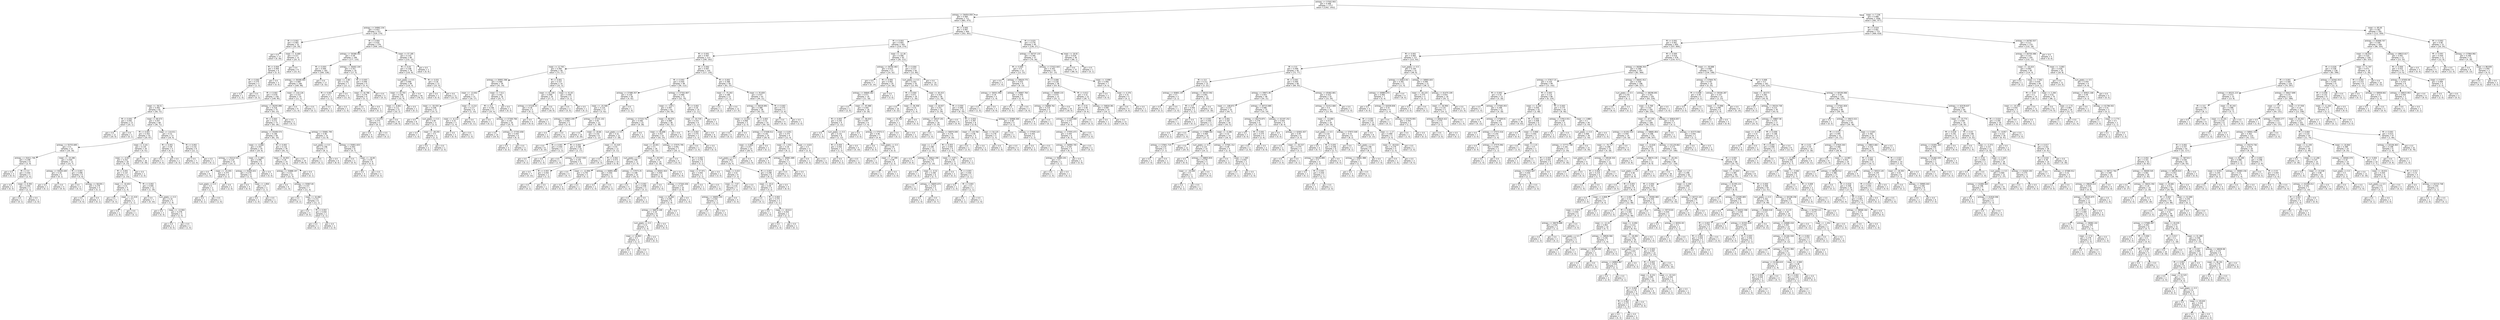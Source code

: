 digraph Tree {
node [shape=box, fontname="helvetica"] ;
edge [fontname="helvetica"] ;
0 [label="entropy <= 57502.955\ngini = 0.498\nsamples = 1717\nvalue = [1262, 1452]"] ;
1 [label="entropy <= 56454.059\ngini = 0.484\nsamples = 711\nvalue = [681, 475]"] ;
0 -> 1 [labeldistance=2.5, labelangle=45, headlabel="True"] ;
2 [label="entropy <= 54992.234\ngini = 0.453\nsamples = 311\nvalue = [329, 174]"] ;
1 -> 2 ;
3 [label="fft <= 0.002\ngini = 0.483\nsamples = 32\nvalue = [20, 29]"] ;
2 -> 3 ;
4 [label="gini = 0.0\nsamples = 17\nvalue = [0, 26]"] ;
3 -> 4 ;
5 [label="mean <= -6.469\ngini = 0.227\nsamples = 15\nvalue = [20, 3]"] ;
3 -> 5 ;
6 [label="fft <= 0.004\ngini = 0.469\nsamples = 6\nvalue = [5, 3]"] ;
5 -> 6 ;
7 [label="fft <= 0.002\ngini = 0.375\nsamples = 3\nvalue = [1, 3]"] ;
6 -> 7 ;
8 [label="gini = 0.0\nsamples = 1\nvalue = [1, 0]"] ;
7 -> 8 ;
9 [label="gini = 0.0\nsamples = 2\nvalue = [0, 3]"] ;
7 -> 9 ;
10 [label="gini = 0.0\nsamples = 3\nvalue = [4, 0]"] ;
6 -> 10 ;
11 [label="gini = 0.0\nsamples = 9\nvalue = [15, 0]"] ;
5 -> 11 ;
12 [label="fft <= 0.004\ngini = 0.435\nsamples = 279\nvalue = [309, 145]"] ;
2 -> 12 ;
13 [label="entropy <= 56368.391\ngini = 0.49\nsamples = 199\nvalue = [177, 133]"] ;
12 -> 13 ;
14 [label="fft <= 0.003\ngini = 0.494\nsamples = 183\nvalue = [160, 128]"] ;
13 -> 14 ;
15 [label="entropy <= 56308.465\ngini = 0.469\nsamples = 166\nvalue = [160, 96]"] ;
14 -> 15 ;
16 [label="fft <= 0.002\ngini = 0.476\nsamples = 156\nvalue = [149, 95]"] ;
15 -> 16 ;
17 [label="mean <= -56.51\ngini = 0.492\nsamples = 81\nvalue = [56, 72]"] ;
16 -> 17 ;
18 [label="fft <= 0.001\ngini = 0.091\nsamples = 13\nvalue = [20, 1]"] ;
17 -> 18 ;
19 [label="gini = 0.0\nsamples = 12\nvalue = [20, 0]"] ;
18 -> 19 ;
20 [label="gini = 0.0\nsamples = 1\nvalue = [0, 1]"] ;
18 -> 20 ;
21 [label="mean <= 66.573\ngini = 0.447\nsamples = 68\nvalue = [36, 71]"] ;
17 -> 21 ;
22 [label="fft <= 0.001\ngini = 0.354\nsamples = 55\nvalue = [20, 67]"] ;
21 -> 22 ;
23 [label="entropy <= 55753.695\ngini = 0.5\nsamples = 21\nvalue = [16, 16]"] ;
22 -> 23 ;
24 [label="entropy <= 55411.746\ngini = 0.298\nsamples = 8\nvalue = [2, 9]"] ;
23 -> 24 ;
25 [label="gini = 0.0\nsamples = 3\nvalue = [0, 5]"] ;
24 -> 25 ;
26 [label="fft <= 0.0\ngini = 0.444\nsamples = 5\nvalue = [2, 4]"] ;
24 -> 26 ;
27 [label="gini = 0.0\nsamples = 2\nvalue = [0, 3]"] ;
26 -> 27 ;
28 [label="mean <= 8.393\ngini = 0.444\nsamples = 3\nvalue = [2, 1]"] ;
26 -> 28 ;
29 [label="gini = 0.0\nsamples = 1\nvalue = [0, 1]"] ;
28 -> 29 ;
30 [label="gini = 0.0\nsamples = 2\nvalue = [2, 0]"] ;
28 -> 30 ;
31 [label="mean <= -10.286\ngini = 0.444\nsamples = 13\nvalue = [14, 7]"] ;
23 -> 31 ;
32 [label="entropy <= 55930.449\ngini = 0.18\nsamples = 5\nvalue = [9, 1]"] ;
31 -> 32 ;
33 [label="gini = 0.0\nsamples = 1\nvalue = [0, 1]"] ;
32 -> 33 ;
34 [label="gini = 0.0\nsamples = 4\nvalue = [9, 0]"] ;
32 -> 34 ;
35 [label="fft <= 0.001\ngini = 0.496\nsamples = 8\nvalue = [5, 6]"] ;
31 -> 35 ;
36 [label="gini = 0.0\nsamples = 4\nvalue = [0, 5]"] ;
35 -> 36 ;
37 [label="entropy <= 56109.1\ngini = 0.278\nsamples = 4\nvalue = [5, 1]"] ;
35 -> 37 ;
38 [label="gini = 0.0\nsamples = 3\nvalue = [5, 0]"] ;
37 -> 38 ;
39 [label="gini = 0.0\nsamples = 1\nvalue = [0, 1]"] ;
37 -> 39 ;
40 [label="mean <= 3.141\ngini = 0.135\nsamples = 34\nvalue = [4, 51]"] ;
22 -> 40 ;
41 [label="mean <= -0.507\ngini = 0.252\nsamples = 18\nvalue = [4, 23]"] ;
40 -> 41 ;
42 [label="fft <= 0.001\ngini = 0.147\nsamples = 17\nvalue = [2, 23]"] ;
41 -> 42 ;
43 [label="mean <= -32.653\ngini = 0.32\nsamples = 5\nvalue = [1, 4]"] ;
42 -> 43 ;
44 [label="gini = 0.0\nsamples = 3\nvalue = [0, 3]"] ;
43 -> 44 ;
45 [label="mean <= -21.419\ngini = 0.5\nsamples = 2\nvalue = [1, 1]"] ;
43 -> 45 ;
46 [label="gini = 0.0\nsamples = 1\nvalue = [1, 0]"] ;
45 -> 46 ;
47 [label="gini = 0.0\nsamples = 1\nvalue = [0, 1]"] ;
45 -> 47 ;
48 [label="fft <= 0.002\ngini = 0.095\nsamples = 12\nvalue = [1, 19]"] ;
42 -> 48 ;
49 [label="gini = 0.0\nsamples = 7\nvalue = [0, 10]"] ;
48 -> 49 ;
50 [label="num_peaks <= 0.5\ngini = 0.18\nsamples = 5\nvalue = [1, 9]"] ;
48 -> 50 ;
51 [label="gini = 0.0\nsamples = 2\nvalue = [0, 4]"] ;
50 -> 51 ;
52 [label="mean <= -13.904\ngini = 0.278\nsamples = 3\nvalue = [1, 5]"] ;
50 -> 52 ;
53 [label="gini = 0.0\nsamples = 2\nvalue = [0, 5]"] ;
52 -> 53 ;
54 [label="gini = 0.0\nsamples = 1\nvalue = [1, 0]"] ;
52 -> 54 ;
55 [label="gini = 0.0\nsamples = 1\nvalue = [2, 0]"] ;
41 -> 55 ;
56 [label="gini = 0.0\nsamples = 16\nvalue = [0, 28]"] ;
40 -> 56 ;
57 [label="mean <= 114.011\ngini = 0.32\nsamples = 13\nvalue = [16, 4]"] ;
21 -> 57 ;
58 [label="fft <= 0.001\ngini = 0.49\nsamples = 5\nvalue = [4, 3]"] ;
57 -> 58 ;
59 [label="gini = 0.0\nsamples = 3\nvalue = [4, 0]"] ;
58 -> 59 ;
60 [label="gini = 0.0\nsamples = 2\nvalue = [0, 3]"] ;
58 -> 60 ;
61 [label="fft <= 0.002\ngini = 0.142\nsamples = 8\nvalue = [12, 1]"] ;
57 -> 61 ;
62 [label="gini = 0.0\nsamples = 7\nvalue = [12, 0]"] ;
61 -> 62 ;
63 [label="gini = 0.0\nsamples = 1\nvalue = [0, 1]"] ;
61 -> 63 ;
64 [label="entropy <= 56293.896\ngini = 0.318\nsamples = 75\nvalue = [93, 23]"] ;
16 -> 64 ;
65 [label="fft <= 0.003\ngini = 0.272\nsamples = 73\nvalue = [93, 18]"] ;
64 -> 65 ;
66 [label="entropy <= 55449.574\ngini = 0.196\nsamples = 58\nvalue = [81, 10]"] ;
65 -> 66 ;
67 [label="mean <= -0.066\ngini = 0.355\nsamples = 19\nvalue = [20, 6]"] ;
66 -> 67 ;
68 [label="entropy <= 55214.541\ngini = 0.124\nsamples = 10\nvalue = [14, 1]"] ;
67 -> 68 ;
69 [label="gini = 0.0\nsamples = 6\nvalue = [11, 0]"] ;
68 -> 69 ;
70 [label="mean <= -15.455\ngini = 0.375\nsamples = 4\nvalue = [3, 1]"] ;
68 -> 70 ;
71 [label="num_peaks <= 0.5\ngini = 0.5\nsamples = 2\nvalue = [1, 1]"] ;
70 -> 71 ;
72 [label="gini = 0.0\nsamples = 1\nvalue = [0, 1]"] ;
71 -> 72 ;
73 [label="gini = 0.0\nsamples = 1\nvalue = [1, 0]"] ;
71 -> 73 ;
74 [label="gini = 0.0\nsamples = 2\nvalue = [2, 0]"] ;
70 -> 74 ;
75 [label="mean <= 11.683\ngini = 0.496\nsamples = 9\nvalue = [6, 5]"] ;
67 -> 75 ;
76 [label="entropy <= 55405.631\ngini = 0.278\nsamples = 6\nvalue = [1, 5]"] ;
75 -> 76 ;
77 [label="gini = 0.0\nsamples = 4\nvalue = [0, 4]"] ;
76 -> 77 ;
78 [label="mean <= 1.858\ngini = 0.5\nsamples = 2\nvalue = [1, 1]"] ;
76 -> 78 ;
79 [label="gini = 0.0\nsamples = 1\nvalue = [1, 0]"] ;
78 -> 79 ;
80 [label="gini = 0.0\nsamples = 1\nvalue = [0, 1]"] ;
78 -> 80 ;
81 [label="gini = 0.0\nsamples = 3\nvalue = [5, 0]"] ;
75 -> 81 ;
82 [label="fft <= 0.002\ngini = 0.116\nsamples = 39\nvalue = [61, 4]"] ;
66 -> 82 ;
83 [label="mean <= 34.003\ngini = 0.26\nsamples = 14\nvalue = [22, 4]"] ;
82 -> 83 ;
84 [label="entropy <= 55888.197\ngini = 0.211\nsamples = 13\nvalue = [22, 3]"] ;
83 -> 84 ;
85 [label="gini = 0.0\nsamples = 6\nvalue = [11, 0]"] ;
84 -> 85 ;
86 [label="entropy <= 55907.65\ngini = 0.337\nsamples = 7\nvalue = [11, 3]"] ;
84 -> 86 ;
87 [label="gini = 0.0\nsamples = 1\nvalue = [0, 2]"] ;
86 -> 87 ;
88 [label="mean <= 16.466\ngini = 0.153\nsamples = 6\nvalue = [11, 1]"] ;
86 -> 88 ;
89 [label="gini = 0.0\nsamples = 4\nvalue = [9, 0]"] ;
88 -> 89 ;
90 [label="fft <= 0.002\ngini = 0.444\nsamples = 2\nvalue = [2, 1]"] ;
88 -> 90 ;
91 [label="gini = 0.0\nsamples = 1\nvalue = [0, 1]"] ;
90 -> 91 ;
92 [label="gini = 0.0\nsamples = 1\nvalue = [2, 0]"] ;
90 -> 92 ;
93 [label="gini = 0.0\nsamples = 1\nvalue = [0, 1]"] ;
83 -> 93 ;
94 [label="gini = 0.0\nsamples = 25\nvalue = [39, 0]"] ;
82 -> 94 ;
95 [label="entropy <= 55681.795\ngini = 0.48\nsamples = 15\nvalue = [12, 8]"] ;
65 -> 95 ;
96 [label="num_peaks <= 0.5\ngini = 0.198\nsamples = 7\nvalue = [8, 1]"] ;
95 -> 96 ;
97 [label="gini = 0.0\nsamples = 1\nvalue = [0, 1]"] ;
96 -> 97 ;
98 [label="gini = 0.0\nsamples = 6\nvalue = [8, 0]"] ;
96 -> 98 ;
99 [label="entropy <= 55851.633\ngini = 0.463\nsamples = 8\nvalue = [4, 7]"] ;
95 -> 99 ;
100 [label="gini = 0.0\nsamples = 2\nvalue = [0, 4]"] ;
99 -> 100 ;
101 [label="mean <= -16.84\ngini = 0.49\nsamples = 6\nvalue = [4, 3]"] ;
99 -> 101 ;
102 [label="gini = 0.0\nsamples = 3\nvalue = [4, 0]"] ;
101 -> 102 ;
103 [label="gini = 0.0\nsamples = 3\nvalue = [0, 3]"] ;
101 -> 103 ;
104 [label="gini = 0.0\nsamples = 2\nvalue = [0, 5]"] ;
64 -> 104 ;
105 [label="mean <= 210.126\ngini = 0.153\nsamples = 10\nvalue = [11, 1]"] ;
15 -> 105 ;
106 [label="gini = 0.0\nsamples = 9\nvalue = [11, 0]"] ;
105 -> 106 ;
107 [label="gini = 0.0\nsamples = 1\nvalue = [0, 1]"] ;
105 -> 107 ;
108 [label="gini = 0.0\nsamples = 17\nvalue = [0, 32]"] ;
14 -> 108 ;
109 [label="entropy <= 56402.104\ngini = 0.351\nsamples = 16\nvalue = [17, 5]"] ;
13 -> 109 ;
110 [label="mean <= -2.85\ngini = 0.142\nsamples = 7\nvalue = [12, 1]"] ;
109 -> 110 ;
111 [label="fft <= 0.002\ngini = 0.5\nsamples = 2\nvalue = [1, 1]"] ;
110 -> 111 ;
112 [label="gini = 0.0\nsamples = 1\nvalue = [0, 1]"] ;
111 -> 112 ;
113 [label="gini = 0.0\nsamples = 1\nvalue = [1, 0]"] ;
111 -> 113 ;
114 [label="gini = 0.0\nsamples = 5\nvalue = [11, 0]"] ;
110 -> 114 ;
115 [label="fft <= 0.003\ngini = 0.494\nsamples = 9\nvalue = [5, 4]"] ;
109 -> 115 ;
116 [label="mean <= 16.786\ngini = 0.278\nsamples = 6\nvalue = [5, 1]"] ;
115 -> 116 ;
117 [label="gini = 0.0\nsamples = 5\nvalue = [5, 0]"] ;
116 -> 117 ;
118 [label="gini = 0.0\nsamples = 1\nvalue = [0, 1]"] ;
116 -> 118 ;
119 [label="gini = 0.0\nsamples = 3\nvalue = [0, 3]"] ;
115 -> 119 ;
120 [label="mean <= 57.185\ngini = 0.153\nsamples = 80\nvalue = [132, 12]"] ;
12 -> 120 ;
121 [label="fft <= 0.03\ngini = 0.108\nsamples = 78\nvalue = [132, 8]"] ;
120 -> 121 ;
122 [label="num_peaks <= 0.5\ngini = 0.068\nsamples = 66\nvalue = [110, 4]"] ;
121 -> 122 ;
123 [label="mean <= 10.703\ngini = 0.198\nsamples = 22\nvalue = [32, 4]"] ;
122 -> 123 ;
124 [label="mean <= -6.661\ngini = 0.111\nsamples = 21\nvalue = [32, 2]"] ;
123 -> 124 ;
125 [label="mean <= -11.076\ngini = 0.375\nsamples = 5\nvalue = [6, 2]"] ;
124 -> 125 ;
126 [label="gini = 0.0\nsamples = 4\nvalue = [6, 0]"] ;
125 -> 126 ;
127 [label="gini = 0.0\nsamples = 1\nvalue = [0, 2]"] ;
125 -> 127 ;
128 [label="gini = 0.0\nsamples = 16\nvalue = [26, 0]"] ;
124 -> 128 ;
129 [label="gini = 0.0\nsamples = 1\nvalue = [0, 2]"] ;
123 -> 129 ;
130 [label="gini = 0.0\nsamples = 44\nvalue = [78, 0]"] ;
122 -> 130 ;
131 [label="fft <= 0.031\ngini = 0.26\nsamples = 12\nvalue = [22, 4]"] ;
121 -> 131 ;
132 [label="gini = 0.0\nsamples = 1\nvalue = [0, 4]"] ;
131 -> 132 ;
133 [label="gini = 0.0\nsamples = 11\nvalue = [22, 0]"] ;
131 -> 133 ;
134 [label="gini = 0.0\nsamples = 2\nvalue = [0, 4]"] ;
120 -> 134 ;
135 [label="fft <= 0.005\ngini = 0.497\nsamples = 400\nvalue = [352, 301]"] ;
1 -> 135 ;
136 [label="fft <= 0.003\ngini = 0.493\nsamples = 305\nvalue = [216, 274]"] ;
135 -> 136 ;
137 [label="fft <= 0.001\ngini = 0.497\nsamples = 213\nvalue = [190, 162]"] ;
136 -> 137 ;
138 [label="mean <= 12.745\ngini = 0.394\nsamples = 58\nvalue = [73, 27]"] ;
137 -> 138 ;
139 [label="entropy <= 56901.586\ngini = 0.466\nsamples = 39\nvalue = [41, 24]"] ;
138 -> 139 ;
140 [label="mean <= -13.002\ngini = 0.5\nsamples = 21\nvalue = [16, 17]"] ;
139 -> 140 ;
141 [label="mean <= -50.555\ngini = 0.208\nsamples = 12\nvalue = [15, 2]"] ;
140 -> 141 ;
142 [label="gini = 0.0\nsamples = 8\nvalue = [12, 0]"] ;
141 -> 142 ;
143 [label="num_peaks <= 0.5\ngini = 0.48\nsamples = 4\nvalue = [3, 2]"] ;
141 -> 143 ;
144 [label="gini = 0.0\nsamples = 1\nvalue = [1, 0]"] ;
143 -> 144 ;
145 [label="mean <= -28.255\ngini = 0.5\nsamples = 3\nvalue = [2, 2]"] ;
143 -> 145 ;
146 [label="gini = 0.0\nsamples = 2\nvalue = [0, 2]"] ;
145 -> 146 ;
147 [label="gini = 0.0\nsamples = 1\nvalue = [2, 0]"] ;
145 -> 147 ;
148 [label="mean <= -4.214\ngini = 0.117\nsamples = 9\nvalue = [1, 15]"] ;
140 -> 148 ;
149 [label="mean <= -6.114\ngini = 0.32\nsamples = 3\nvalue = [1, 4]"] ;
148 -> 149 ;
150 [label="gini = 0.0\nsamples = 2\nvalue = [0, 4]"] ;
149 -> 150 ;
151 [label="gini = 0.0\nsamples = 1\nvalue = [1, 0]"] ;
149 -> 151 ;
152 [label="gini = 0.0\nsamples = 6\nvalue = [0, 11]"] ;
148 -> 152 ;
153 [label="mean <= 7.511\ngini = 0.342\nsamples = 18\nvalue = [25, 7]"] ;
139 -> 153 ;
154 [label="fft <= 0.0\ngini = 0.238\nsamples = 17\nvalue = [25, 4]"] ;
153 -> 154 ;
155 [label="gini = 0.0\nsamples = 1\nvalue = [0, 1]"] ;
154 -> 155 ;
156 [label="entropy <= 57300.766\ngini = 0.191\nsamples = 16\nvalue = [25, 3]"] ;
154 -> 156 ;
157 [label="gini = 0.0\nsamples = 10\nvalue = [19, 0]"] ;
156 -> 157 ;
158 [label="entropy <= 57342.658\ngini = 0.444\nsamples = 6\nvalue = [6, 3]"] ;
156 -> 158 ;
159 [label="gini = 0.0\nsamples = 3\nvalue = [0, 3]"] ;
158 -> 159 ;
160 [label="gini = 0.0\nsamples = 3\nvalue = [6, 0]"] ;
158 -> 160 ;
161 [label="gini = 0.0\nsamples = 1\nvalue = [0, 3]"] ;
153 -> 161 ;
162 [label="fft <= 0.001\ngini = 0.157\nsamples = 19\nvalue = [32, 3]"] ;
138 -> 162 ;
163 [label="mean <= 42.149\ngini = 0.069\nsamples = 16\nvalue = [27, 1]"] ;
162 -> 163 ;
164 [label="entropy <= 57226.33\ngini = 0.18\nsamples = 5\nvalue = [9, 1]"] ;
163 -> 164 ;
165 [label="gini = 0.0\nsamples = 4\nvalue = [9, 0]"] ;
164 -> 165 ;
166 [label="gini = 0.0\nsamples = 1\nvalue = [0, 1]"] ;
164 -> 166 ;
167 [label="gini = 0.0\nsamples = 11\nvalue = [18, 0]"] ;
163 -> 167 ;
168 [label="mean <= 41.63\ngini = 0.408\nsamples = 3\nvalue = [5, 2]"] ;
162 -> 168 ;
169 [label="gini = 0.0\nsamples = 2\nvalue = [5, 0]"] ;
168 -> 169 ;
170 [label="gini = 0.0\nsamples = 1\nvalue = [0, 2]"] ;
168 -> 170 ;
171 [label="fft <= 0.002\ngini = 0.497\nsamples = 155\nvalue = [117, 135]"] ;
137 -> 171 ;
172 [label="fft <= 0.002\ngini = 0.444\nsamples = 99\nvalue = [56, 112]"] ;
171 -> 172 ;
173 [label="entropy <= 57480.357\ngini = 0.159\nsamples = 28\nvalue = [4, 42]"] ;
172 -> 173 ;
174 [label="mean <= -25.568\ngini = 0.124\nsamples = 27\nvalue = [3, 42]"] ;
173 -> 174 ;
175 [label="entropy <= 56823.209\ngini = 0.444\nsamples = 5\nvalue = [2, 4]"] ;
174 -> 175 ;
176 [label="gini = 0.0\nsamples = 1\nvalue = [2, 0]"] ;
175 -> 176 ;
177 [label="gini = 0.0\nsamples = 4\nvalue = [0, 4]"] ;
175 -> 177 ;
178 [label="entropy <= 57231.102\ngini = 0.05\nsamples = 22\nvalue = [1, 38]"] ;
174 -> 178 ;
179 [label="gini = 0.0\nsamples = 14\nvalue = [0, 26]"] ;
178 -> 179 ;
180 [label="mean <= 18.66\ngini = 0.142\nsamples = 8\nvalue = [1, 12]"] ;
178 -> 180 ;
181 [label="gini = 0.0\nsamples = 6\nvalue = [0, 10]"] ;
180 -> 181 ;
182 [label="fft <= 0.001\ngini = 0.444\nsamples = 2\nvalue = [1, 2]"] ;
180 -> 182 ;
183 [label="gini = 0.0\nsamples = 1\nvalue = [0, 2]"] ;
182 -> 183 ;
184 [label="gini = 0.0\nsamples = 1\nvalue = [1, 0]"] ;
182 -> 184 ;
185 [label="gini = 0.0\nsamples = 1\nvalue = [1, 0]"] ;
173 -> 185 ;
186 [label="entropy <= 57352.807\ngini = 0.489\nsamples = 71\nvalue = [52, 70]"] ;
172 -> 186 ;
187 [label="mean <= -3.871\ngini = 0.497\nsamples = 61\nvalue = [50, 59]"] ;
186 -> 187 ;
188 [label="entropy <= 57319.752\ngini = 0.346\nsamples = 23\nvalue = [8, 28]"] ;
187 -> 188 ;
189 [label="num_peaks <= 0.5\ngini = 0.32\nsamples = 22\nvalue = [7, 28]"] ;
188 -> 189 ;
190 [label="fft <= 0.002\ngini = 0.188\nsamples = 10\nvalue = [2, 17]"] ;
189 -> 190 ;
191 [label="gini = 0.0\nsamples = 1\nvalue = [1, 0]"] ;
190 -> 191 ;
192 [label="entropy <= 57227.559\ngini = 0.105\nsamples = 9\nvalue = [1, 17]"] ;
190 -> 192 ;
193 [label="gini = 0.0\nsamples = 7\nvalue = [0, 15]"] ;
192 -> 193 ;
194 [label="fft <= 0.002\ngini = 0.444\nsamples = 2\nvalue = [1, 2]"] ;
192 -> 194 ;
195 [label="gini = 0.0\nsamples = 1\nvalue = [0, 2]"] ;
194 -> 195 ;
196 [label="gini = 0.0\nsamples = 1\nvalue = [1, 0]"] ;
194 -> 196 ;
197 [label="mean <= -51.025\ngini = 0.43\nsamples = 12\nvalue = [5, 11]"] ;
189 -> 197 ;
198 [label="gini = 0.0\nsamples = 2\nvalue = [0, 3]"] ;
197 -> 198 ;
199 [label="fft <= 0.002\ngini = 0.473\nsamples = 10\nvalue = [5, 8]"] ;
197 -> 199 ;
200 [label="gini = 0.0\nsamples = 5\nvalue = [0, 7]"] ;
199 -> 200 ;
201 [label="mean <= -12.894\ngini = 0.278\nsamples = 5\nvalue = [5, 1]"] ;
199 -> 201 ;
202 [label="gini = 0.0\nsamples = 4\nvalue = [5, 0]"] ;
201 -> 202 ;
203 [label="gini = 0.0\nsamples = 1\nvalue = [0, 1]"] ;
201 -> 203 ;
204 [label="gini = 0.0\nsamples = 1\nvalue = [1, 0]"] ;
188 -> 204 ;
205 [label="mean <= 66.554\ngini = 0.489\nsamples = 38\nvalue = [42, 31]"] ;
187 -> 205 ;
206 [label="mean <= 36.698\ngini = 0.457\nsamples = 33\nvalue = [42, 23]"] ;
205 -> 206 ;
207 [label="mean <= 16.001\ngini = 0.5\nsamples = 26\nvalue = [22, 22]"] ;
206 -> 207 ;
208 [label="num_peaks <= 0.5\ngini = 0.308\nsamples = 12\nvalue = [17, 4]"] ;
207 -> 208 ;
209 [label="entropy <= 56891.896\ngini = 0.444\nsamples = 2\nvalue = [1, 2]"] ;
208 -> 209 ;
210 [label="gini = 0.0\nsamples = 1\nvalue = [1, 0]"] ;
209 -> 210 ;
211 [label="gini = 0.0\nsamples = 1\nvalue = [0, 2]"] ;
209 -> 211 ;
212 [label="entropy <= 57073.25\ngini = 0.198\nsamples = 10\nvalue = [16, 2]"] ;
208 -> 212 ;
213 [label="gini = 0.0\nsamples = 5\nvalue = [11, 0]"] ;
212 -> 213 ;
214 [label="fft <= 0.002\ngini = 0.408\nsamples = 5\nvalue = [5, 2]"] ;
212 -> 214 ;
215 [label="gini = 0.0\nsamples = 4\nvalue = [5, 0]"] ;
214 -> 215 ;
216 [label="gini = 0.0\nsamples = 1\nvalue = [0, 2]"] ;
214 -> 216 ;
217 [label="mean <= 29.545\ngini = 0.34\nsamples = 14\nvalue = [5, 18]"] ;
207 -> 217 ;
218 [label="entropy <= 56501.924\ngini = 0.459\nsamples = 11\nvalue = [5, 9]"] ;
217 -> 218 ;
219 [label="gini = 0.0\nsamples = 1\nvalue = [2, 0]"] ;
218 -> 219 ;
220 [label="entropy <= 57344.436\ngini = 0.375\nsamples = 10\nvalue = [3, 9]"] ;
218 -> 220 ;
221 [label="mean <= 29.064\ngini = 0.298\nsamples = 9\nvalue = [2, 9]"] ;
220 -> 221 ;
222 [label="entropy <= 56874.148\ngini = 0.18\nsamples = 8\nvalue = [1, 9]"] ;
221 -> 222 ;
223 [label="num_peaks <= 0.5\ngini = 0.32\nsamples = 4\nvalue = [1, 4]"] ;
222 -> 223 ;
224 [label="mean <= 18.963\ngini = 0.5\nsamples = 2\nvalue = [1, 1]"] ;
223 -> 224 ;
225 [label="gini = 0.0\nsamples = 1\nvalue = [1, 0]"] ;
224 -> 225 ;
226 [label="gini = 0.0\nsamples = 1\nvalue = [0, 1]"] ;
224 -> 226 ;
227 [label="gini = 0.0\nsamples = 2\nvalue = [0, 3]"] ;
223 -> 227 ;
228 [label="gini = 0.0\nsamples = 4\nvalue = [0, 5]"] ;
222 -> 228 ;
229 [label="gini = 0.0\nsamples = 1\nvalue = [1, 0]"] ;
221 -> 229 ;
230 [label="gini = 0.0\nsamples = 1\nvalue = [1, 0]"] ;
220 -> 230 ;
231 [label="gini = 0.0\nsamples = 3\nvalue = [0, 9]"] ;
217 -> 231 ;
232 [label="entropy <= 57075.795\ngini = 0.091\nsamples = 7\nvalue = [20, 1]"] ;
206 -> 232 ;
233 [label="gini = 0.0\nsamples = 4\nvalue = [15, 0]"] ;
232 -> 233 ;
234 [label="fft <= 0.002\ngini = 0.278\nsamples = 3\nvalue = [5, 1]"] ;
232 -> 234 ;
235 [label="mean <= 57.971\ngini = 0.444\nsamples = 2\nvalue = [2, 1]"] ;
234 -> 235 ;
236 [label="gini = 0.0\nsamples = 1\nvalue = [0, 1]"] ;
235 -> 236 ;
237 [label="gini = 0.0\nsamples = 1\nvalue = [2, 0]"] ;
235 -> 237 ;
238 [label="gini = 0.0\nsamples = 1\nvalue = [3, 0]"] ;
234 -> 238 ;
239 [label="gini = 0.0\nsamples = 5\nvalue = [0, 8]"] ;
205 -> 239 ;
240 [label="fft <= 0.002\ngini = 0.26\nsamples = 10\nvalue = [2, 11]"] ;
186 -> 240 ;
241 [label="mean <= -33.729\ngini = 0.153\nsamples = 9\nvalue = [1, 11]"] ;
240 -> 241 ;
242 [label="fft <= 0.002\ngini = 0.375\nsamples = 3\nvalue = [1, 3]"] ;
241 -> 242 ;
243 [label="gini = 0.0\nsamples = 1\nvalue = [1, 0]"] ;
242 -> 243 ;
244 [label="gini = 0.0\nsamples = 2\nvalue = [0, 3]"] ;
242 -> 244 ;
245 [label="gini = 0.0\nsamples = 6\nvalue = [0, 8]"] ;
241 -> 245 ;
246 [label="gini = 0.0\nsamples = 1\nvalue = [1, 0]"] ;
240 -> 246 ;
247 [label="fft <= 0.002\ngini = 0.398\nsamples = 56\nvalue = [61, 23]"] ;
171 -> 247 ;
248 [label="mean <= -75.263\ngini = 0.188\nsamples = 13\nvalue = [17, 2]"] ;
247 -> 248 ;
249 [label="gini = 0.0\nsamples = 1\nvalue = [0, 2]"] ;
248 -> 249 ;
250 [label="gini = 0.0\nsamples = 12\nvalue = [17, 0]"] ;
248 -> 250 ;
251 [label="mean <= 35.659\ngini = 0.437\nsamples = 43\nvalue = [44, 21]"] ;
247 -> 251 ;
252 [label="entropy <= 56530.891\ngini = 0.388\nsamples = 38\nvalue = [42, 15]"] ;
251 -> 252 ;
253 [label="mean <= 12.041\ngini = 0.408\nsamples = 5\nvalue = [2, 5]"] ;
252 -> 253 ;
254 [label="gini = 0.0\nsamples = 4\nvalue = [0, 5]"] ;
253 -> 254 ;
255 [label="gini = 0.0\nsamples = 1\nvalue = [2, 0]"] ;
253 -> 255 ;
256 [label="fft <= 0.003\ngini = 0.32\nsamples = 33\nvalue = [40, 10]"] ;
252 -> 256 ;
257 [label="entropy <= 57448.012\ngini = 0.291\nsamples = 24\nvalue = [28, 6]"] ;
256 -> 257 ;
258 [label="mean <= 0.895\ngini = 0.257\nsamples = 23\nvalue = [28, 5]"] ;
257 -> 258 ;
259 [label="num_peaks <= 0.5\ngini = 0.363\nsamples = 17\nvalue = [16, 5]"] ;
258 -> 259 ;
260 [label="mean <= 0.415\ngini = 0.42\nsamples = 9\nvalue = [7, 3]"] ;
259 -> 260 ;
261 [label="mean <= -7.67\ngini = 0.219\nsamples = 7\nvalue = [7, 1]"] ;
260 -> 261 ;
262 [label="entropy <= 56693.355\ngini = 0.444\nsamples = 3\nvalue = [2, 1]"] ;
261 -> 262 ;
263 [label="gini = 0.0\nsamples = 1\nvalue = [0, 1]"] ;
262 -> 263 ;
264 [label="gini = 0.0\nsamples = 2\nvalue = [2, 0]"] ;
262 -> 264 ;
265 [label="gini = 0.0\nsamples = 4\nvalue = [5, 0]"] ;
261 -> 265 ;
266 [label="gini = 0.0\nsamples = 2\nvalue = [0, 2]"] ;
260 -> 266 ;
267 [label="fft <= 0.003\ngini = 0.298\nsamples = 8\nvalue = [9, 2]"] ;
259 -> 267 ;
268 [label="mean <= -43.0\ngini = 0.48\nsamples = 4\nvalue = [3, 2]"] ;
267 -> 268 ;
269 [label="gini = 0.0\nsamples = 1\nvalue = [0, 1]"] ;
268 -> 269 ;
270 [label="fft <= 0.003\ngini = 0.375\nsamples = 3\nvalue = [3, 1]"] ;
268 -> 270 ;
271 [label="gini = 0.0\nsamples = 1\nvalue = [1, 0]"] ;
270 -> 271 ;
272 [label="mean <= -18.613\ngini = 0.444\nsamples = 2\nvalue = [2, 1]"] ;
270 -> 272 ;
273 [label="gini = 0.0\nsamples = 1\nvalue = [2, 0]"] ;
272 -> 273 ;
274 [label="gini = 0.0\nsamples = 1\nvalue = [0, 1]"] ;
272 -> 274 ;
275 [label="gini = 0.0\nsamples = 4\nvalue = [6, 0]"] ;
267 -> 275 ;
276 [label="gini = 0.0\nsamples = 6\nvalue = [12, 0]"] ;
258 -> 276 ;
277 [label="gini = 0.0\nsamples = 1\nvalue = [0, 1]"] ;
257 -> 277 ;
278 [label="mean <= 0.051\ngini = 0.375\nsamples = 9\nvalue = [12, 4]"] ;
256 -> 278 ;
279 [label="mean <= -1.931\ngini = 0.18\nsamples = 6\nvalue = [9, 1]"] ;
278 -> 279 ;
280 [label="gini = 0.0\nsamples = 4\nvalue = [5, 0]"] ;
279 -> 280 ;
281 [label="entropy <= 56961.689\ngini = 0.32\nsamples = 2\nvalue = [4, 1]"] ;
279 -> 281 ;
282 [label="gini = 0.0\nsamples = 1\nvalue = [0, 1]"] ;
281 -> 282 ;
283 [label="gini = 0.0\nsamples = 1\nvalue = [4, 0]"] ;
281 -> 283 ;
284 [label="mean <= 4.624\ngini = 0.5\nsamples = 3\nvalue = [3, 3]"] ;
278 -> 284 ;
285 [label="gini = 0.0\nsamples = 1\nvalue = [0, 3]"] ;
284 -> 285 ;
286 [label="gini = 0.0\nsamples = 2\nvalue = [3, 0]"] ;
284 -> 286 ;
287 [label="fft <= 0.003\ngini = 0.375\nsamples = 5\nvalue = [2, 6]"] ;
251 -> 287 ;
288 [label="gini = 0.0\nsamples = 4\nvalue = [0, 6]"] ;
287 -> 288 ;
289 [label="gini = 0.0\nsamples = 1\nvalue = [2, 0]"] ;
287 -> 289 ;
290 [label="mean <= -12.28\ngini = 0.306\nsamples = 92\nvalue = [26, 112]"] ;
136 -> 290 ;
291 [label="entropy <= 56792.463\ngini = 0.423\nsamples = 27\nvalue = [14, 32]"] ;
290 -> 291 ;
292 [label="gini = 0.0\nsamples = 7\nvalue = [0, 14]"] ;
291 -> 292 ;
293 [label="fft <= 0.005\ngini = 0.492\nsamples = 20\nvalue = [14, 18]"] ;
291 -> 293 ;
294 [label="entropy <= 56840.262\ngini = 0.471\nsamples = 19\nvalue = [11, 18]"] ;
293 -> 294 ;
295 [label="gini = 0.0\nsamples = 1\nvalue = [2, 0]"] ;
294 -> 295 ;
296 [label="mean <= -45.088\ngini = 0.444\nsamples = 18\nvalue = [9, 18]"] ;
294 -> 296 ;
297 [label="fft <= 0.003\ngini = 0.245\nsamples = 9\nvalue = [2, 12]"] ;
296 -> 297 ;
298 [label="gini = 0.0\nsamples = 1\nvalue = [1, 0]"] ;
297 -> 298 ;
299 [label="num_peaks <= 0.5\ngini = 0.142\nsamples = 8\nvalue = [1, 12]"] ;
297 -> 299 ;
300 [label="fft <= 0.004\ngini = 0.444\nsamples = 3\nvalue = [1, 2]"] ;
299 -> 300 ;
301 [label="gini = 0.0\nsamples = 2\nvalue = [0, 2]"] ;
300 -> 301 ;
302 [label="gini = 0.0\nsamples = 1\nvalue = [1, 0]"] ;
300 -> 302 ;
303 [label="gini = 0.0\nsamples = 5\nvalue = [0, 10]"] ;
299 -> 303 ;
304 [label="mean <= -36.033\ngini = 0.497\nsamples = 9\nvalue = [7, 6]"] ;
296 -> 304 ;
305 [label="gini = 0.0\nsamples = 2\nvalue = [3, 0]"] ;
304 -> 305 ;
306 [label="entropy <= 57072.5\ngini = 0.48\nsamples = 7\nvalue = [4, 6]"] ;
304 -> 306 ;
307 [label="gini = 0.0\nsamples = 2\nvalue = [0, 3]"] ;
306 -> 307 ;
308 [label="num_peaks <= 0.5\ngini = 0.49\nsamples = 5\nvalue = [4, 3]"] ;
306 -> 308 ;
309 [label="gini = 0.0\nsamples = 1\nvalue = [2, 0]"] ;
308 -> 309 ;
310 [label="mean <= -27.399\ngini = 0.48\nsamples = 4\nvalue = [2, 3]"] ;
308 -> 310 ;
311 [label="gini = 0.0\nsamples = 2\nvalue = [0, 3]"] ;
310 -> 311 ;
312 [label="gini = 0.0\nsamples = 2\nvalue = [2, 0]"] ;
310 -> 312 ;
313 [label="gini = 0.0\nsamples = 1\nvalue = [3, 0]"] ;
293 -> 313 ;
314 [label="fft <= 0.004\ngini = 0.227\nsamples = 65\nvalue = [12, 80]"] ;
290 -> 314 ;
315 [label="num_peaks <= 0.5\ngini = 0.263\nsamples = 55\nvalue = [12, 65]"] ;
314 -> 315 ;
316 [label="fft <= 0.004\ngini = 0.071\nsamples = 19\nvalue = [1, 26]"] ;
315 -> 316 ;
317 [label="gini = 0.0\nsamples = 16\nvalue = [0, 22]"] ;
316 -> 317 ;
318 [label="mean <= 36.358\ngini = 0.32\nsamples = 3\nvalue = [1, 4]"] ;
316 -> 318 ;
319 [label="mean <= 16.764\ngini = 0.5\nsamples = 2\nvalue = [1, 1]"] ;
318 -> 319 ;
320 [label="gini = 0.0\nsamples = 1\nvalue = [0, 1]"] ;
319 -> 320 ;
321 [label="gini = 0.0\nsamples = 1\nvalue = [1, 0]"] ;
319 -> 321 ;
322 [label="gini = 0.0\nsamples = 1\nvalue = [0, 3]"] ;
318 -> 322 ;
323 [label="mean <= 36.415\ngini = 0.343\nsamples = 36\nvalue = [11, 39]"] ;
315 -> 323 ;
324 [label="mean <= 18.937\ngini = 0.251\nsamples = 24\nvalue = [5, 29]"] ;
323 -> 324 ;
325 [label="entropy <= 56537.201\ngini = 0.32\nsamples = 18\nvalue = [5, 20]"] ;
324 -> 325 ;
326 [label="gini = 0.0\nsamples = 1\nvalue = [1, 0]"] ;
325 -> 326 ;
327 [label="entropy <= 56974.049\ngini = 0.278\nsamples = 17\nvalue = [4, 20]"] ;
325 -> 327 ;
328 [label="mean <= -1.17\ngini = 0.198\nsamples = 11\nvalue = [2, 16]"] ;
327 -> 328 ;
329 [label="gini = 0.0\nsamples = 4\nvalue = [0, 6]"] ;
328 -> 329 ;
330 [label="entropy <= 56614.299\ngini = 0.278\nsamples = 7\nvalue = [2, 10]"] ;
328 -> 330 ;
331 [label="gini = 0.0\nsamples = 1\nvalue = [0, 3]"] ;
330 -> 331 ;
332 [label="mean <= -0.32\ngini = 0.346\nsamples = 6\nvalue = [2, 7]"] ;
330 -> 332 ;
333 [label="gini = 0.0\nsamples = 1\nvalue = [1, 0]"] ;
332 -> 333 ;
334 [label="entropy <= 56655.674\ngini = 0.219\nsamples = 5\nvalue = [1, 7]"] ;
332 -> 334 ;
335 [label="gini = 0.0\nsamples = 1\nvalue = [1, 0]"] ;
334 -> 335 ;
336 [label="gini = 0.0\nsamples = 4\nvalue = [0, 7]"] ;
334 -> 336 ;
337 [label="fft <= 0.003\ngini = 0.444\nsamples = 6\nvalue = [2, 4]"] ;
327 -> 337 ;
338 [label="mean <= 4.871\ngini = 0.48\nsamples = 5\nvalue = [2, 3]"] ;
337 -> 338 ;
339 [label="gini = 0.0\nsamples = 2\nvalue = [0, 2]"] ;
338 -> 339 ;
340 [label="fft <= 0.003\ngini = 0.444\nsamples = 3\nvalue = [2, 1]"] ;
338 -> 340 ;
341 [label="gini = 0.0\nsamples = 1\nvalue = [1, 0]"] ;
340 -> 341 ;
342 [label="fft <= 0.003\ngini = 0.5\nsamples = 2\nvalue = [1, 1]"] ;
340 -> 342 ;
343 [label="gini = 0.0\nsamples = 1\nvalue = [0, 1]"] ;
342 -> 343 ;
344 [label="gini = 0.0\nsamples = 1\nvalue = [1, 0]"] ;
342 -> 344 ;
345 [label="gini = 0.0\nsamples = 1\nvalue = [0, 1]"] ;
337 -> 345 ;
346 [label="gini = 0.0\nsamples = 6\nvalue = [0, 9]"] ;
324 -> 346 ;
347 [label="fft <= 0.004\ngini = 0.469\nsamples = 12\nvalue = [6, 10]"] ;
323 -> 347 ;
348 [label="fft <= 0.003\ngini = 0.397\nsamples = 8\nvalue = [3, 8]"] ;
347 -> 348 ;
349 [label="mean <= 118.766\ngini = 0.48\nsamples = 3\nvalue = [2, 3]"] ;
348 -> 349 ;
350 [label="gini = 0.0\nsamples = 1\nvalue = [2, 0]"] ;
349 -> 350 ;
351 [label="gini = 0.0\nsamples = 2\nvalue = [0, 3]"] ;
349 -> 351 ;
352 [label="mean <= 54.125\ngini = 0.278\nsamples = 5\nvalue = [1, 5]"] ;
348 -> 352 ;
353 [label="gini = 0.0\nsamples = 1\nvalue = [1, 0]"] ;
352 -> 353 ;
354 [label="gini = 0.0\nsamples = 4\nvalue = [0, 5]"] ;
352 -> 354 ;
355 [label="entropy <= 56968.369\ngini = 0.48\nsamples = 4\nvalue = [3, 2]"] ;
347 -> 355 ;
356 [label="gini = 0.0\nsamples = 2\nvalue = [2, 0]"] ;
355 -> 356 ;
357 [label="entropy <= 57045.123\ngini = 0.444\nsamples = 2\nvalue = [1, 2]"] ;
355 -> 357 ;
358 [label="gini = 0.0\nsamples = 1\nvalue = [0, 2]"] ;
357 -> 358 ;
359 [label="gini = 0.0\nsamples = 1\nvalue = [1, 0]"] ;
357 -> 359 ;
360 [label="gini = 0.0\nsamples = 10\nvalue = [0, 15]"] ;
314 -> 360 ;
361 [label="fft <= 0.025\ngini = 0.276\nsamples = 95\nvalue = [136, 27]"] ;
135 -> 361 ;
362 [label="entropy <= 56737.133\ngini = 0.395\nsamples = 57\nvalue = [70, 26]"] ;
361 -> 362 ;
363 [label="fft <= 0.005\ngini = 0.5\nsamples = 12\nvalue = [13, 13]"] ;
362 -> 363 ;
364 [label="gini = 0.0\nsamples = 3\nvalue = [7, 0]"] ;
363 -> 364 ;
365 [label="entropy <= 56629.775\ngini = 0.432\nsamples = 9\nvalue = [6, 13]"] ;
363 -> 365 ;
366 [label="entropy <= 56551.994\ngini = 0.18\nsamples = 4\nvalue = [1, 9]"] ;
365 -> 366 ;
367 [label="gini = 0.0\nsamples = 1\nvalue = [1, 0]"] ;
366 -> 367 ;
368 [label="gini = 0.0\nsamples = 3\nvalue = [0, 9]"] ;
366 -> 368 ;
369 [label="entropy <= 56667.764\ngini = 0.494\nsamples = 5\nvalue = [5, 4]"] ;
365 -> 369 ;
370 [label="gini = 0.0\nsamples = 3\nvalue = [5, 0]"] ;
369 -> 370 ;
371 [label="gini = 0.0\nsamples = 2\nvalue = [0, 4]"] ;
369 -> 371 ;
372 [label="entropy <= 57422.643\ngini = 0.302\nsamples = 45\nvalue = [57, 13]"] ;
362 -> 372 ;
373 [label="fft <= 0.006\ngini = 0.228\nsamples = 38\nvalue = [53, 8]"] ;
372 -> 373 ;
374 [label="entropy <= 56969.133\ngini = 0.074\nsamples = 15\nvalue = [25, 1]"] ;
373 -> 374 ;
375 [label="entropy <= 56868.762\ngini = 0.219\nsamples = 5\nvalue = [7, 1]"] ;
374 -> 375 ;
376 [label="gini = 0.0\nsamples = 4\nvalue = [7, 0]"] ;
375 -> 376 ;
377 [label="gini = 0.0\nsamples = 1\nvalue = [0, 1]"] ;
375 -> 377 ;
378 [label="gini = 0.0\nsamples = 10\nvalue = [18, 0]"] ;
374 -> 378 ;
379 [label="fft <= 0.012\ngini = 0.32\nsamples = 23\nvalue = [28, 7]"] ;
373 -> 379 ;
380 [label="fft <= 0.01\ngini = 0.48\nsamples = 9\nvalue = [9, 6]"] ;
379 -> 380 ;
381 [label="entropy <= 57318.908\ngini = 0.375\nsamples = 7\nvalue = [9, 3]"] ;
380 -> 381 ;
382 [label="entropy <= 57055.473\ngini = 0.444\nsamples = 6\nvalue = [6, 3]"] ;
381 -> 382 ;
383 [label="entropy <= 56994.705\ngini = 0.245\nsamples = 4\nvalue = [6, 1]"] ;
382 -> 383 ;
384 [label="entropy <= 56883.201\ngini = 0.5\nsamples = 2\nvalue = [1, 1]"] ;
383 -> 384 ;
385 [label="gini = 0.0\nsamples = 1\nvalue = [1, 0]"] ;
384 -> 385 ;
386 [label="gini = 0.0\nsamples = 1\nvalue = [0, 1]"] ;
384 -> 386 ;
387 [label="gini = 0.0\nsamples = 2\nvalue = [5, 0]"] ;
383 -> 387 ;
388 [label="gini = 0.0\nsamples = 2\nvalue = [0, 2]"] ;
382 -> 388 ;
389 [label="gini = 0.0\nsamples = 1\nvalue = [3, 0]"] ;
381 -> 389 ;
390 [label="gini = 0.0\nsamples = 2\nvalue = [0, 3]"] ;
380 -> 390 ;
391 [label="entropy <= 56818.381\ngini = 0.095\nsamples = 14\nvalue = [19, 1]"] ;
379 -> 391 ;
392 [label="gini = 0.0\nsamples = 1\nvalue = [0, 1]"] ;
391 -> 392 ;
393 [label="gini = 0.0\nsamples = 13\nvalue = [19, 0]"] ;
391 -> 393 ;
394 [label="mean <= -0.898\ngini = 0.494\nsamples = 7\nvalue = [4, 5]"] ;
372 -> 394 ;
395 [label="gini = 0.0\nsamples = 2\nvalue = [0, 4]"] ;
394 -> 395 ;
396 [label="mean <= 4.376\ngini = 0.32\nsamples = 5\nvalue = [4, 1]"] ;
394 -> 396 ;
397 [label="gini = 0.0\nsamples = 4\nvalue = [4, 0]"] ;
396 -> 397 ;
398 [label="gini = 0.0\nsamples = 1\nvalue = [0, 1]"] ;
396 -> 398 ;
399 [label="mean <= 18.92\ngini = 0.029\nsamples = 38\nvalue = [66, 1]"] ;
361 -> 399 ;
400 [label="gini = 0.0\nsamples = 37\nvalue = [66, 0]"] ;
399 -> 400 ;
401 [label="gini = 0.0\nsamples = 1\nvalue = [0, 1]"] ;
399 -> 401 ;
402 [label="mean <= 7.236\ngini = 0.468\nsamples = 1006\nvalue = [581, 977]"] ;
0 -> 402 [labeldistance=2.5, labelangle=-45, headlabel="False"] ;
403 [label="fft <= 0.024\ngini = 0.491\nsamples = 715\nvalue = [469, 618]"] ;
402 -> 403 ;
404 [label="fft <= 0.001\ngini = 0.461\nsamples = 605\nvalue = [337, 600]"] ;
403 -> 404 ;
405 [label="fft <= 0.001\ngini = 0.483\nsamples = 127\nvalue = [121, 83]"] ;
404 -> 405 ;
406 [label="fft <= 0.0\ngini = 0.499\nsamples = 95\nvalue = [72, 77]"] ;
405 -> 406 ;
407 [label="fft <= 0.0\ngini = 0.211\nsamples = 15\nvalue = [3, 22]"] ;
406 -> 407 ;
408 [label="entropy <= 65801.197\ngini = 0.5\nsamples = 3\nvalue = [2, 2]"] ;
407 -> 408 ;
409 [label="gini = 0.0\nsamples = 2\nvalue = [0, 2]"] ;
408 -> 409 ;
410 [label="gini = 0.0\nsamples = 1\nvalue = [2, 0]"] ;
408 -> 410 ;
411 [label="entropy <= 58153.592\ngini = 0.091\nsamples = 12\nvalue = [1, 20]"] ;
407 -> 411 ;
412 [label="fft <= 0.0\ngini = 0.444\nsamples = 2\nvalue = [1, 2]"] ;
411 -> 412 ;
413 [label="gini = 0.0\nsamples = 1\nvalue = [1, 0]"] ;
412 -> 413 ;
414 [label="gini = 0.0\nsamples = 1\nvalue = [0, 2]"] ;
412 -> 414 ;
415 [label="gini = 0.0\nsamples = 10\nvalue = [0, 18]"] ;
411 -> 415 ;
416 [label="fft <= 0.001\ngini = 0.494\nsamples = 80\nvalue = [69, 55]"] ;
406 -> 416 ;
417 [label="entropy <= 59971.85\ngini = 0.403\nsamples = 48\nvalue = [54, 21]"] ;
416 -> 417 ;
418 [label="mean <= -108.872\ngini = 0.237\nsamples = 33\nvalue = [44, 7]"] ;
417 -> 418 ;
419 [label="fft <= 0.001\ngini = 0.444\nsamples = 3\nvalue = [1, 2]"] ;
418 -> 419 ;
420 [label="gini = 0.0\nsamples = 2\nvalue = [0, 2]"] ;
419 -> 420 ;
421 [label="gini = 0.0\nsamples = 1\nvalue = [1, 0]"] ;
419 -> 421 ;
422 [label="fft <= 0.001\ngini = 0.187\nsamples = 30\nvalue = [43, 5]"] ;
418 -> 422 ;
423 [label="entropy <= 57889.492\ngini = 0.069\nsamples = 16\nvalue = [27, 1]"] ;
422 -> 423 ;
424 [label="entropy <= 57841.719\ngini = 0.219\nsamples = 4\nvalue = [7, 1]"] ;
423 -> 424 ;
425 [label="gini = 0.0\nsamples = 3\nvalue = [7, 0]"] ;
424 -> 425 ;
426 [label="gini = 0.0\nsamples = 1\nvalue = [0, 1]"] ;
424 -> 426 ;
427 [label="gini = 0.0\nsamples = 12\nvalue = [20, 0]"] ;
423 -> 427 ;
428 [label="mean <= -0.286\ngini = 0.32\nsamples = 14\nvalue = [16, 4]"] ;
422 -> 428 ;
429 [label="num_peaks <= 0.5\ngini = 0.124\nsamples = 10\nvalue = [14, 1]"] ;
428 -> 429 ;
430 [label="gini = 0.0\nsamples = 5\nvalue = [9, 0]"] ;
429 -> 430 ;
431 [label="entropy <= 58855.834\ngini = 0.278\nsamples = 5\nvalue = [5, 1]"] ;
429 -> 431 ;
432 [label="mean <= -19.458\ngini = 0.5\nsamples = 2\nvalue = [1, 1]"] ;
431 -> 432 ;
433 [label="gini = 0.0\nsamples = 1\nvalue = [0, 1]"] ;
432 -> 433 ;
434 [label="gini = 0.0\nsamples = 1\nvalue = [1, 0]"] ;
432 -> 434 ;
435 [label="gini = 0.0\nsamples = 3\nvalue = [4, 0]"] ;
431 -> 435 ;
436 [label="entropy <= 57581.312\ngini = 0.48\nsamples = 4\nvalue = [2, 3]"] ;
428 -> 436 ;
437 [label="gini = 0.0\nsamples = 1\nvalue = [0, 2]"] ;
436 -> 437 ;
438 [label="mean <= 1.465\ngini = 0.444\nsamples = 3\nvalue = [2, 1]"] ;
436 -> 438 ;
439 [label="gini = 0.0\nsamples = 1\nvalue = [0, 1]"] ;
438 -> 439 ;
440 [label="gini = 0.0\nsamples = 2\nvalue = [2, 0]"] ;
438 -> 440 ;
441 [label="entropy <= 60723.885\ngini = 0.486\nsamples = 15\nvalue = [10, 14]"] ;
417 -> 441 ;
442 [label="entropy <= 60270.875\ngini = 0.278\nsamples = 6\nvalue = [2, 10]"] ;
441 -> 442 ;
443 [label="gini = 0.0\nsamples = 2\nvalue = [0, 4]"] ;
442 -> 443 ;
444 [label="fft <= 0.001\ngini = 0.375\nsamples = 4\nvalue = [2, 6]"] ;
442 -> 444 ;
445 [label="gini = 0.0\nsamples = 2\nvalue = [2, 0]"] ;
444 -> 445 ;
446 [label="gini = 0.0\nsamples = 2\nvalue = [0, 6]"] ;
444 -> 446 ;
447 [label="entropy <= 62197.252\ngini = 0.444\nsamples = 9\nvalue = [8, 4]"] ;
441 -> 447 ;
448 [label="gini = 0.0\nsamples = 3\nvalue = [5, 0]"] ;
447 -> 448 ;
449 [label="entropy <= 62602.457\ngini = 0.49\nsamples = 6\nvalue = [3, 4]"] ;
447 -> 449 ;
450 [label="gini = 0.0\nsamples = 2\nvalue = [0, 3]"] ;
449 -> 450 ;
451 [label="mean <= -35.537\ngini = 0.375\nsamples = 4\nvalue = [3, 1]"] ;
449 -> 451 ;
452 [label="gini = 0.0\nsamples = 3\nvalue = [3, 0]"] ;
451 -> 452 ;
453 [label="gini = 0.0\nsamples = 1\nvalue = [0, 1]"] ;
451 -> 453 ;
454 [label="entropy <= 65462.801\ngini = 0.425\nsamples = 32\nvalue = [15, 34]"] ;
416 -> 454 ;
455 [label="entropy <= 61412.684\ngini = 0.4\nsamples = 31\nvalue = [13, 34]"] ;
454 -> 455 ;
456 [label="mean <= -13.684\ngini = 0.473\nsamples = 18\nvalue = [10, 16]"] ;
455 -> 456 ;
457 [label="num_peaks <= 0.5\ngini = 0.219\nsamples = 12\nvalue = [2, 14]"] ;
456 -> 457 ;
458 [label="gini = 0.0\nsamples = 4\nvalue = [0, 7]"] ;
457 -> 458 ;
459 [label="fft <= 0.001\ngini = 0.346\nsamples = 8\nvalue = [2, 7]"] ;
457 -> 459 ;
460 [label="entropy <= 58100.895\ngini = 0.5\nsamples = 4\nvalue = [2, 2]"] ;
459 -> 460 ;
461 [label="gini = 0.0\nsamples = 1\nvalue = [0, 1]"] ;
460 -> 461 ;
462 [label="fft <= 0.001\ngini = 0.444\nsamples = 3\nvalue = [2, 1]"] ;
460 -> 462 ;
463 [label="gini = 0.0\nsamples = 1\nvalue = [0, 1]"] ;
462 -> 463 ;
464 [label="gini = 0.0\nsamples = 2\nvalue = [2, 0]"] ;
462 -> 464 ;
465 [label="gini = 0.0\nsamples = 4\nvalue = [0, 5]"] ;
459 -> 465 ;
466 [label="entropy <= 57972.549\ngini = 0.32\nsamples = 6\nvalue = [8, 2]"] ;
456 -> 466 ;
467 [label="gini = 0.0\nsamples = 1\nvalue = [0, 1]"] ;
466 -> 467 ;
468 [label="num_peaks <= 0.5\ngini = 0.198\nsamples = 5\nvalue = [8, 1]"] ;
466 -> 468 ;
469 [label="entropy <= 59861.988\ngini = 0.5\nsamples = 2\nvalue = [1, 1]"] ;
468 -> 469 ;
470 [label="gini = 0.0\nsamples = 1\nvalue = [1, 0]"] ;
469 -> 470 ;
471 [label="gini = 0.0\nsamples = 1\nvalue = [0, 1]"] ;
469 -> 471 ;
472 [label="gini = 0.0\nsamples = 3\nvalue = [7, 0]"] ;
468 -> 472 ;
473 [label="fft <= 0.001\ngini = 0.245\nsamples = 13\nvalue = [3, 18]"] ;
455 -> 473 ;
474 [label="gini = 0.0\nsamples = 8\nvalue = [0, 13]"] ;
473 -> 474 ;
475 [label="mean <= -1.17\ngini = 0.469\nsamples = 5\nvalue = [3, 5]"] ;
473 -> 475 ;
476 [label="mean <= -44.616\ngini = 0.278\nsamples = 4\nvalue = [1, 5]"] ;
475 -> 476 ;
477 [label="gini = 0.0\nsamples = 1\nvalue = [1, 0]"] ;
476 -> 477 ;
478 [label="gini = 0.0\nsamples = 3\nvalue = [0, 5]"] ;
476 -> 478 ;
479 [label="gini = 0.0\nsamples = 1\nvalue = [2, 0]"] ;
475 -> 479 ;
480 [label="gini = 0.0\nsamples = 1\nvalue = [2, 0]"] ;
454 -> 480 ;
481 [label="num_peaks <= 0.5\ngini = 0.194\nsamples = 32\nvalue = [49, 6]"] ;
405 -> 481 ;
482 [label="entropy <= 63813.92\ngini = 0.391\nsamples = 11\nvalue = [11, 4]"] ;
481 -> 482 ;
483 [label="entropy <= 60883.072\ngini = 0.494\nsamples = 7\nvalue = [5, 4]"] ;
482 -> 483 ;
484 [label="gini = 0.0\nsamples = 3\nvalue = [4, 0]"] ;
483 -> 484 ;
485 [label="entropy <= 62039.836\ngini = 0.32\nsamples = 4\nvalue = [1, 4]"] ;
483 -> 485 ;
486 [label="gini = 0.0\nsamples = 2\nvalue = [0, 2]"] ;
485 -> 486 ;
487 [label="entropy <= 63276.955\ngini = 0.444\nsamples = 2\nvalue = [1, 2]"] ;
485 -> 487 ;
488 [label="gini = 0.0\nsamples = 1\nvalue = [1, 0]"] ;
487 -> 488 ;
489 [label="gini = 0.0\nsamples = 1\nvalue = [0, 2]"] ;
487 -> 489 ;
490 [label="gini = 0.0\nsamples = 4\nvalue = [6, 0]"] ;
482 -> 490 ;
491 [label="entropy <= 58905.643\ngini = 0.095\nsamples = 21\nvalue = [38, 2]"] ;
481 -> 491 ;
492 [label="mean <= -44.225\ngini = 0.375\nsamples = 3\nvalue = [3, 1]"] ;
491 -> 492 ;
493 [label="gini = 0.0\nsamples = 2\nvalue = [3, 0]"] ;
492 -> 493 ;
494 [label="gini = 0.0\nsamples = 1\nvalue = [0, 1]"] ;
492 -> 494 ;
495 [label="entropy <= 61474.109\ngini = 0.054\nsamples = 18\nvalue = [35, 1]"] ;
491 -> 495 ;
496 [label="mean <= -56.994\ngini = 0.124\nsamples = 5\nvalue = [14, 1]"] ;
495 -> 496 ;
497 [label="entropy <= 60620.422\ngini = 0.375\nsamples = 3\nvalue = [3, 1]"] ;
496 -> 497 ;
498 [label="gini = 0.0\nsamples = 2\nvalue = [3, 0]"] ;
497 -> 498 ;
499 [label="gini = 0.0\nsamples = 1\nvalue = [0, 1]"] ;
497 -> 499 ;
500 [label="gini = 0.0\nsamples = 2\nvalue = [11, 0]"] ;
496 -> 500 ;
501 [label="gini = 0.0\nsamples = 13\nvalue = [21, 0]"] ;
495 -> 501 ;
502 [label="fft <= 0.005\ngini = 0.416\nsamples = 478\nvalue = [216, 517]"] ;
404 -> 502 ;
503 [label="entropy <= 58396.354\ngini = 0.298\nsamples = 297\nvalue = [82, 369]"] ;
502 -> 503 ;
504 [label="entropy <= 57617.15\ngini = 0.154\nsamples = 99\nvalue = [13, 142]"] ;
503 -> 504 ;
505 [label="fft <= 0.002\ngini = 0.34\nsamples = 13\nvalue = [5, 18]"] ;
504 -> 505 ;
506 [label="gini = 0.0\nsamples = 1\nvalue = [1, 0]"] ;
505 -> 506 ;
507 [label="entropy <= 57565.053\ngini = 0.298\nsamples = 12\nvalue = [4, 18]"] ;
505 -> 507 ;
508 [label="gini = 0.0\nsamples = 6\nvalue = [0, 12]"] ;
507 -> 508 ;
509 [label="entropy <= 57569.01\ngini = 0.48\nsamples = 6\nvalue = [4, 6]"] ;
507 -> 509 ;
510 [label="gini = 0.0\nsamples = 1\nvalue = [3, 0]"] ;
509 -> 510 ;
511 [label="entropy <= 57572.016\ngini = 0.245\nsamples = 5\nvalue = [1, 6]"] ;
509 -> 511 ;
512 [label="gini = 0.0\nsamples = 2\nvalue = [0, 4]"] ;
511 -> 512 ;
513 [label="entropy <= 57575.992\ngini = 0.444\nsamples = 3\nvalue = [1, 2]"] ;
511 -> 513 ;
514 [label="gini = 0.0\nsamples = 1\nvalue = [1, 0]"] ;
513 -> 514 ;
515 [label="gini = 0.0\nsamples = 2\nvalue = [0, 2]"] ;
513 -> 515 ;
516 [label="fft <= 0.002\ngini = 0.114\nsamples = 86\nvalue = [8, 124]"] ;
504 -> 516 ;
517 [label="mean <= -0.166\ngini = 0.056\nsamples = 42\nvalue = [2, 68]"] ;
516 -> 517 ;
518 [label="gini = 0.0\nsamples = 36\nvalue = [0, 63]"] ;
517 -> 518 ;
519 [label="fft <= 0.002\ngini = 0.408\nsamples = 6\nvalue = [2, 5]"] ;
517 -> 519 ;
520 [label="gini = 0.0\nsamples = 3\nvalue = [0, 4]"] ;
519 -> 520 ;
521 [label="mean <= 0.848\ngini = 0.444\nsamples = 3\nvalue = [2, 1]"] ;
519 -> 521 ;
522 [label="gini = 0.0\nsamples = 1\nvalue = [1, 0]"] ;
521 -> 522 ;
523 [label="mean <= 2.25\ngini = 0.5\nsamples = 2\nvalue = [1, 1]"] ;
521 -> 523 ;
524 [label="gini = 0.0\nsamples = 1\nvalue = [0, 1]"] ;
523 -> 524 ;
525 [label="gini = 0.0\nsamples = 1\nvalue = [1, 0]"] ;
523 -> 525 ;
526 [label="fft <= 0.003\ngini = 0.175\nsamples = 44\nvalue = [6, 56]"] ;
516 -> 526 ;
527 [label="entropy <= 57813.551\ngini = 0.48\nsamples = 4\nvalue = [3, 2]"] ;
526 -> 527 ;
528 [label="gini = 0.0\nsamples = 2\nvalue = [0, 2]"] ;
527 -> 528 ;
529 [label="gini = 0.0\nsamples = 2\nvalue = [3, 0]"] ;
527 -> 529 ;
530 [label="mean <= 2.888\ngini = 0.1\nsamples = 40\nvalue = [3, 54]"] ;
526 -> 530 ;
531 [label="num_peaks <= 0.5\ngini = 0.069\nsamples = 39\nvalue = [2, 54]"] ;
530 -> 531 ;
532 [label="entropy <= 57772.768\ngini = 0.165\nsamples = 17\nvalue = [2, 20]"] ;
531 -> 532 ;
533 [label="fft <= 0.004\ngini = 0.444\nsamples = 6\nvalue = [2, 4]"] ;
532 -> 533 ;
534 [label="entropy <= 57652.607\ngini = 0.444\nsamples = 3\nvalue = [2, 1]"] ;
533 -> 534 ;
535 [label="gini = 0.0\nsamples = 1\nvalue = [0, 1]"] ;
534 -> 535 ;
536 [label="gini = 0.0\nsamples = 2\nvalue = [2, 0]"] ;
534 -> 536 ;
537 [label="gini = 0.0\nsamples = 3\nvalue = [0, 3]"] ;
533 -> 537 ;
538 [label="gini = 0.0\nsamples = 11\nvalue = [0, 16]"] ;
532 -> 538 ;
539 [label="gini = 0.0\nsamples = 22\nvalue = [0, 34]"] ;
531 -> 539 ;
540 [label="gini = 0.0\nsamples = 1\nvalue = [1, 0]"] ;
530 -> 540 ;
541 [label="entropy <= 58441.912\ngini = 0.358\nsamples = 198\nvalue = [69, 227]"] ;
503 -> 541 ;
542 [label="num_peaks <= 0.5\ngini = 0.245\nsamples = 5\nvalue = [6, 1]"] ;
541 -> 542 ;
543 [label="gini = 0.0\nsamples = 4\nvalue = [6, 0]"] ;
542 -> 543 ;
544 [label="gini = 0.0\nsamples = 1\nvalue = [0, 1]"] ;
542 -> 544 ;
545 [label="entropy <= 68296.691\ngini = 0.341\nsamples = 193\nvalue = [63, 226]"] ;
541 -> 545 ;
546 [label="mean <= 6.769\ngini = 0.332\nsamples = 192\nvalue = [60, 226]"] ;
545 -> 546 ;
547 [label="mean <= -47.236\ngini = 0.319\nsamples = 189\nvalue = [56, 225]"] ;
546 -> 547 ;
548 [label="entropy <= 61352.553\ngini = 0.459\nsamples = 19\nvalue = [10, 18]"] ;
547 -> 548 ;
549 [label="mean <= -76.717\ngini = 0.298\nsamples = 15\nvalue = [4, 18]"] ;
548 -> 549 ;
550 [label="num_peaks <= 0.5\ngini = 0.5\nsamples = 4\nvalue = [3, 3]"] ;
549 -> 550 ;
551 [label="gini = 0.0\nsamples = 2\nvalue = [3, 0]"] ;
550 -> 551 ;
552 [label="gini = 0.0\nsamples = 2\nvalue = [0, 3]"] ;
550 -> 552 ;
553 [label="entropy <= 59538.334\ngini = 0.117\nsamples = 11\nvalue = [1, 15]"] ;
549 -> 553 ;
554 [label="fft <= 0.004\ngini = 0.219\nsamples = 4\nvalue = [1, 7]"] ;
553 -> 554 ;
555 [label="gini = 0.0\nsamples = 1\nvalue = [1, 0]"] ;
554 -> 555 ;
556 [label="gini = 0.0\nsamples = 3\nvalue = [0, 7]"] ;
554 -> 556 ;
557 [label="gini = 0.0\nsamples = 7\nvalue = [0, 8]"] ;
553 -> 557 ;
558 [label="gini = 0.0\nsamples = 4\nvalue = [6, 0]"] ;
548 -> 558 ;
559 [label="entropy <= 58681.854\ngini = 0.298\nsamples = 170\nvalue = [46, 207]"] ;
547 -> 559 ;
560 [label="mean <= -14.626\ngini = 0.453\nsamples = 16\nvalue = [9, 17]"] ;
559 -> 560 ;
561 [label="gini = 0.0\nsamples = 4\nvalue = [0, 8]"] ;
560 -> 561 ;
562 [label="entropy <= 58674.135\ngini = 0.5\nsamples = 12\nvalue = [9, 9]"] ;
560 -> 562 ;
563 [label="num_peaks <= 0.5\ngini = 0.48\nsamples = 11\nvalue = [6, 9]"] ;
562 -> 563 ;
564 [label="gini = 0.0\nsamples = 3\nvalue = [0, 5]"] ;
563 -> 564 ;
565 [label="fft <= 0.003\ngini = 0.48\nsamples = 8\nvalue = [6, 4]"] ;
563 -> 565 ;
566 [label="gini = 0.0\nsamples = 2\nvalue = [2, 0]"] ;
565 -> 566 ;
567 [label="mean <= 4.808\ngini = 0.5\nsamples = 6\nvalue = [4, 4]"] ;
565 -> 567 ;
568 [label="mean <= 2.072\ngini = 0.444\nsamples = 5\nvalue = [4, 2]"] ;
567 -> 568 ;
569 [label="entropy <= 58478.688\ngini = 0.444\nsamples = 3\nvalue = [1, 2]"] ;
568 -> 569 ;
570 [label="gini = 0.0\nsamples = 1\nvalue = [1, 0]"] ;
569 -> 570 ;
571 [label="gini = 0.0\nsamples = 2\nvalue = [0, 2]"] ;
569 -> 571 ;
572 [label="gini = 0.0\nsamples = 2\nvalue = [3, 0]"] ;
568 -> 572 ;
573 [label="gini = 0.0\nsamples = 1\nvalue = [0, 2]"] ;
567 -> 573 ;
574 [label="gini = 0.0\nsamples = 1\nvalue = [3, 0]"] ;
562 -> 574 ;
575 [label="entropy <= 61129.662\ngini = 0.273\nsamples = 154\nvalue = [37, 190]"] ;
559 -> 575 ;
576 [label="mean <= -20.261\ngini = 0.22\nsamples = 86\nvalue = [17, 118]"] ;
575 -> 576 ;
577 [label="gini = 0.0\nsamples = 26\nvalue = [0, 41]"] ;
576 -> 577 ;
578 [label="mean <= 1.27\ngini = 0.296\nsamples = 60\nvalue = [17, 77]"] ;
576 -> 578 ;
579 [label="fft <= 0.004\ngini = 0.367\nsamples = 43\nvalue = [16, 50]"] ;
578 -> 579 ;
580 [label="fft <= 0.002\ngini = 0.32\nsamples = 38\nvalue = [12, 48]"] ;
579 -> 580 ;
581 [label="gini = 0.0\nsamples = 1\nvalue = [2, 0]"] ;
580 -> 581 ;
582 [label="fft <= 0.002\ngini = 0.285\nsamples = 37\nvalue = [10, 48]"] ;
580 -> 582 ;
583 [label="mean <= -12.24\ngini = 0.463\nsamples = 10\nvalue = [4, 7]"] ;
582 -> 583 ;
584 [label="num_peaks <= 0.5\ngini = 0.375\nsamples = 3\nvalue = [3, 1]"] ;
583 -> 584 ;
585 [label="gini = 0.0\nsamples = 1\nvalue = [0, 1]"] ;
584 -> 585 ;
586 [label="gini = 0.0\nsamples = 2\nvalue = [3, 0]"] ;
584 -> 586 ;
587 [label="entropy <= 58926.584\ngini = 0.245\nsamples = 7\nvalue = [1, 6]"] ;
583 -> 587 ;
588 [label="entropy <= 58768.438\ngini = 0.5\nsamples = 2\nvalue = [1, 1]"] ;
587 -> 588 ;
589 [label="gini = 0.0\nsamples = 1\nvalue = [0, 1]"] ;
588 -> 589 ;
590 [label="gini = 0.0\nsamples = 1\nvalue = [1, 0]"] ;
588 -> 590 ;
591 [label="gini = 0.0\nsamples = 5\nvalue = [0, 5]"] ;
587 -> 591 ;
592 [label="mean <= -0.494\ngini = 0.223\nsamples = 27\nvalue = [6, 41]"] ;
582 -> 592 ;
593 [label="mean <= -18.492\ngini = 0.162\nsamples = 26\nvalue = [4, 41]"] ;
592 -> 593 ;
594 [label="num_peaks <= 0.5\ngini = 0.444\nsamples = 4\nvalue = [2, 4]"] ;
593 -> 594 ;
595 [label="entropy <= 60804.967\ngini = 0.444\nsamples = 3\nvalue = [2, 1]"] ;
594 -> 595 ;
596 [label="gini = 0.0\nsamples = 2\nvalue = [2, 0]"] ;
595 -> 596 ;
597 [label="gini = 0.0\nsamples = 1\nvalue = [0, 1]"] ;
595 -> 597 ;
598 [label="gini = 0.0\nsamples = 1\nvalue = [0, 3]"] ;
594 -> 598 ;
599 [label="fft <= 0.003\ngini = 0.097\nsamples = 22\nvalue = [2, 37]"] ;
593 -> 599 ;
600 [label="fft <= 0.003\ngini = 0.159\nsamples = 13\nvalue = [2, 21]"] ;
599 -> 600 ;
601 [label="mean <= -6.231\ngini = 0.095\nsamples = 11\nvalue = [1, 19]"] ;
600 -> 601 ;
602 [label="fft <= 0.002\ngini = 0.18\nsamples = 5\nvalue = [1, 9]"] ;
601 -> 602 ;
603 [label="fft <= 0.002\ngini = 0.375\nsamples = 2\nvalue = [1, 3]"] ;
602 -> 603 ;
604 [label="gini = 0.0\nsamples = 1\nvalue = [0, 3]"] ;
603 -> 604 ;
605 [label="gini = 0.0\nsamples = 1\nvalue = [1, 0]"] ;
603 -> 605 ;
606 [label="gini = 0.0\nsamples = 3\nvalue = [0, 6]"] ;
602 -> 606 ;
607 [label="gini = 0.0\nsamples = 6\nvalue = [0, 10]"] ;
601 -> 607 ;
608 [label="mean <= -10.323\ngini = 0.444\nsamples = 2\nvalue = [1, 2]"] ;
600 -> 608 ;
609 [label="gini = 0.0\nsamples = 1\nvalue = [0, 2]"] ;
608 -> 609 ;
610 [label="gini = 0.0\nsamples = 1\nvalue = [1, 0]"] ;
608 -> 610 ;
611 [label="gini = 0.0\nsamples = 9\nvalue = [0, 16]"] ;
599 -> 611 ;
612 [label="gini = 0.0\nsamples = 1\nvalue = [2, 0]"] ;
592 -> 612 ;
613 [label="entropy <= 59382.865\ngini = 0.444\nsamples = 5\nvalue = [4, 2]"] ;
579 -> 613 ;
614 [label="gini = 0.0\nsamples = 2\nvalue = [3, 0]"] ;
613 -> 614 ;
615 [label="entropy <= 59719.83\ngini = 0.444\nsamples = 3\nvalue = [1, 2]"] ;
613 -> 615 ;
616 [label="gini = 0.0\nsamples = 1\nvalue = [0, 1]"] ;
615 -> 616 ;
617 [label="entropy <= 60352.83\ngini = 0.5\nsamples = 2\nvalue = [1, 1]"] ;
615 -> 617 ;
618 [label="gini = 0.0\nsamples = 1\nvalue = [1, 0]"] ;
617 -> 618 ;
619 [label="gini = 0.0\nsamples = 1\nvalue = [0, 1]"] ;
617 -> 619 ;
620 [label="mean <= 4.249\ngini = 0.069\nsamples = 17\nvalue = [1, 27]"] ;
578 -> 620 ;
621 [label="gini = 0.0\nsamples = 10\nvalue = [0, 19]"] ;
620 -> 621 ;
622 [label="entropy <= 60723.102\ngini = 0.198\nsamples = 7\nvalue = [1, 8]"] ;
620 -> 622 ;
623 [label="gini = 0.0\nsamples = 6\nvalue = [0, 8]"] ;
622 -> 623 ;
624 [label="gini = 0.0\nsamples = 1\nvalue = [1, 0]"] ;
622 -> 624 ;
625 [label="fft <= 0.004\ngini = 0.34\nsamples = 68\nvalue = [20, 72]"] ;
575 -> 625 ;
626 [label="mean <= -21.643\ngini = 0.385\nsamples = 60\nvalue = [20, 57]"] ;
625 -> 626 ;
627 [label="entropy <= 61355.221\ngini = 0.49\nsamples = 10\nvalue = [8, 6]"] ;
626 -> 627 ;
628 [label="gini = 0.0\nsamples = 1\nvalue = [3, 0]"] ;
627 -> 628 ;
629 [label="entropy <= 62595.805\ngini = 0.496\nsamples = 9\nvalue = [5, 6]"] ;
627 -> 629 ;
630 [label="gini = 0.0\nsamples = 4\nvalue = [0, 4]"] ;
629 -> 630 ;
631 [label="entropy <= 64432.598\ngini = 0.408\nsamples = 5\nvalue = [5, 2]"] ;
629 -> 631 ;
632 [label="fft <= 0.003\ngini = 0.278\nsamples = 4\nvalue = [5, 1]"] ;
631 -> 632 ;
633 [label="fft <= 0.002\ngini = 0.444\nsamples = 3\nvalue = [2, 1]"] ;
632 -> 633 ;
634 [label="gini = 0.0\nsamples = 2\nvalue = [2, 0]"] ;
633 -> 634 ;
635 [label="gini = 0.0\nsamples = 1\nvalue = [0, 1]"] ;
633 -> 635 ;
636 [label="gini = 0.0\nsamples = 1\nvalue = [3, 0]"] ;
632 -> 636 ;
637 [label="gini = 0.0\nsamples = 1\nvalue = [0, 1]"] ;
631 -> 637 ;
638 [label="fft <= 0.004\ngini = 0.308\nsamples = 50\nvalue = [12, 51]"] ;
626 -> 638 ;
639 [label="num_peaks <= 0.5\ngini = 0.262\nsamples = 45\nvalue = [9, 49]"] ;
638 -> 639 ;
640 [label="entropy <= 61844.018\ngini = 0.137\nsamples = 21\nvalue = [2, 25]"] ;
639 -> 640 ;
641 [label="entropy <= 61501.619\ngini = 0.444\nsamples = 5\nvalue = [2, 4]"] ;
640 -> 641 ;
642 [label="gini = 0.0\nsamples = 2\nvalue = [0, 3]"] ;
641 -> 642 ;
643 [label="fft <= 0.003\ngini = 0.444\nsamples = 3\nvalue = [2, 1]"] ;
641 -> 643 ;
644 [label="gini = 0.0\nsamples = 2\nvalue = [2, 0]"] ;
643 -> 644 ;
645 [label="gini = 0.0\nsamples = 1\nvalue = [0, 1]"] ;
643 -> 645 ;
646 [label="gini = 0.0\nsamples = 16\nvalue = [0, 21]"] ;
640 -> 646 ;
647 [label="mean <= -0.115\ngini = 0.35\nsamples = 24\nvalue = [7, 24]"] ;
639 -> 647 ;
648 [label="entropy <= 64680.418\ngini = 0.455\nsamples = 14\nvalue = [7, 13]"] ;
647 -> 648 ;
649 [label="entropy <= 61182.559\ngini = 0.375\nsamples = 12\nvalue = [4, 12]"] ;
648 -> 649 ;
650 [label="gini = 0.0\nsamples = 1\nvalue = [1, 0]"] ;
649 -> 650 ;
651 [label="entropy <= 62751.994\ngini = 0.32\nsamples = 11\nvalue = [3, 12]"] ;
649 -> 651 ;
652 [label="entropy <= 61366.619\ngini = 0.18\nsamples = 7\nvalue = [1, 9]"] ;
651 -> 652 ;
653 [label="fft <= 0.002\ngini = 0.444\nsamples = 3\nvalue = [1, 2]"] ;
652 -> 653 ;
654 [label="gini = 0.0\nsamples = 1\nvalue = [1, 0]"] ;
653 -> 654 ;
655 [label="gini = 0.0\nsamples = 2\nvalue = [0, 2]"] ;
653 -> 655 ;
656 [label="gini = 0.0\nsamples = 4\nvalue = [0, 7]"] ;
652 -> 656 ;
657 [label="mean <= -4.069\ngini = 0.48\nsamples = 4\nvalue = [2, 3]"] ;
651 -> 657 ;
658 [label="fft <= 0.002\ngini = 0.444\nsamples = 3\nvalue = [2, 1]"] ;
657 -> 658 ;
659 [label="gini = 0.0\nsamples = 1\nvalue = [0, 1]"] ;
658 -> 659 ;
660 [label="gini = 0.0\nsamples = 2\nvalue = [2, 0]"] ;
658 -> 660 ;
661 [label="gini = 0.0\nsamples = 1\nvalue = [0, 2]"] ;
657 -> 661 ;
662 [label="fft <= 0.002\ngini = 0.375\nsamples = 2\nvalue = [3, 1]"] ;
648 -> 662 ;
663 [label="gini = 0.0\nsamples = 1\nvalue = [3, 0]"] ;
662 -> 663 ;
664 [label="gini = 0.0\nsamples = 1\nvalue = [0, 1]"] ;
662 -> 664 ;
665 [label="gini = 0.0\nsamples = 10\nvalue = [0, 11]"] ;
647 -> 665 ;
666 [label="entropy <= 64108.258\ngini = 0.48\nsamples = 5\nvalue = [3, 2]"] ;
638 -> 666 ;
667 [label="entropy <= 62793.121\ngini = 0.375\nsamples = 4\nvalue = [3, 1]"] ;
666 -> 667 ;
668 [label="mean <= -1.452\ngini = 0.5\nsamples = 2\nvalue = [1, 1]"] ;
667 -> 668 ;
669 [label="gini = 0.0\nsamples = 1\nvalue = [0, 1]"] ;
668 -> 669 ;
670 [label="gini = 0.0\nsamples = 1\nvalue = [1, 0]"] ;
668 -> 670 ;
671 [label="gini = 0.0\nsamples = 2\nvalue = [2, 0]"] ;
667 -> 671 ;
672 [label="gini = 0.0\nsamples = 1\nvalue = [0, 1]"] ;
666 -> 672 ;
673 [label="gini = 0.0\nsamples = 8\nvalue = [0, 15]"] ;
625 -> 673 ;
674 [label="entropy <= 60816.857\ngini = 0.32\nsamples = 3\nvalue = [4, 1]"] ;
546 -> 674 ;
675 [label="gini = 0.0\nsamples = 1\nvalue = [2, 0]"] ;
674 -> 675 ;
676 [label="entropy <= 61573.064\ngini = 0.444\nsamples = 2\nvalue = [2, 1]"] ;
674 -> 676 ;
677 [label="gini = 0.0\nsamples = 1\nvalue = [0, 1]"] ;
676 -> 677 ;
678 [label="gini = 0.0\nsamples = 1\nvalue = [2, 0]"] ;
676 -> 678 ;
679 [label="gini = 0.0\nsamples = 1\nvalue = [3, 0]"] ;
545 -> 679 ;
680 [label="mean <= -30.688\ngini = 0.499\nsamples = 181\nvalue = [134, 148]"] ;
502 -> 680 ;
681 [label="entropy <= 57944.76\ngini = 0.278\nsamples = 19\nvalue = [5, 25]"] ;
680 -> 681 ;
682 [label="fft <= 0.008\ngini = 0.48\nsamples = 4\nvalue = [3, 2]"] ;
681 -> 682 ;
683 [label="gini = 0.0\nsamples = 2\nvalue = [3, 0]"] ;
682 -> 683 ;
684 [label="gini = 0.0\nsamples = 2\nvalue = [0, 2]"] ;
682 -> 684 ;
685 [label="entropy <= 59194.287\ngini = 0.147\nsamples = 15\nvalue = [2, 23]"] ;
681 -> 685 ;
686 [label="mean <= -73.896\ngini = 0.298\nsamples = 6\nvalue = [2, 9]"] ;
685 -> 686 ;
687 [label="gini = 0.0\nsamples = 1\nvalue = [2, 0]"] ;
686 -> 687 ;
688 [label="gini = 0.0\nsamples = 5\nvalue = [0, 9]"] ;
686 -> 688 ;
689 [label="gini = 0.0\nsamples = 9\nvalue = [0, 14]"] ;
685 -> 689 ;
690 [label="fft <= 0.008\ngini = 0.5\nsamples = 162\nvalue = [129, 123]"] ;
680 -> 690 ;
691 [label="mean <= -18.573\ngini = 0.265\nsamples = 32\nvalue = [43, 8]"] ;
690 -> 691 ;
692 [label="gini = 0.0\nsamples = 2\nvalue = [0, 2]"] ;
691 -> 692 ;
693 [label="entropy <= 59154.738\ngini = 0.215\nsamples = 30\nvalue = [43, 6]"] ;
691 -> 693 ;
694 [label="gini = 0.0\nsamples = 13\nvalue = [25, 0]"] ;
693 -> 694 ;
695 [label="entropy <= 59807.58\ngini = 0.375\nsamples = 17\nvalue = [18, 6]"] ;
693 -> 695 ;
696 [label="mean <= -0.316\ngini = 0.32\nsamples = 4\nvalue = [1, 4]"] ;
695 -> 696 ;
697 [label="gini = 0.0\nsamples = 3\nvalue = [0, 4]"] ;
696 -> 697 ;
698 [label="gini = 0.0\nsamples = 1\nvalue = [1, 0]"] ;
696 -> 698 ;
699 [label="fft <= 0.006\ngini = 0.188\nsamples = 13\nvalue = [17, 2]"] ;
695 -> 699 ;
700 [label="fft <= 0.005\ngini = 0.408\nsamples = 5\nvalue = [5, 2]"] ;
699 -> 700 ;
701 [label="gini = 0.0\nsamples = 3\nvalue = [5, 0]"] ;
700 -> 701 ;
702 [label="gini = 0.0\nsamples = 2\nvalue = [0, 2]"] ;
700 -> 702 ;
703 [label="gini = 0.0\nsamples = 8\nvalue = [12, 0]"] ;
699 -> 703 ;
704 [label="entropy <= 60194.066\ngini = 0.49\nsamples = 130\nvalue = [86, 115]"] ;
690 -> 704 ;
705 [label="entropy <= 57561.826\ngini = 0.479\nsamples = 66\nvalue = [59, 39]"] ;
704 -> 705 ;
706 [label="gini = 0.0\nsamples = 1\nvalue = [0, 3]"] ;
705 -> 706 ;
707 [label="entropy <= 59072.021\ngini = 0.471\nsamples = 65\nvalue = [59, 36]"] ;
705 -> 707 ;
708 [label="fft <= 0.011\ngini = 0.495\nsamples = 41\nvalue = [33, 27]"] ;
707 -> 708 ;
709 [label="fft <= 0.01\ngini = 0.34\nsamples = 14\nvalue = [5, 18]"] ;
708 -> 709 ;
710 [label="mean <= -21.882\ngini = 0.486\nsamples = 6\nvalue = [5, 7]"] ;
709 -> 710 ;
711 [label="gini = 0.0\nsamples = 1\nvalue = [3, 0]"] ;
710 -> 711 ;
712 [label="mean <= -3.446\ngini = 0.346\nsamples = 5\nvalue = [2, 7]"] ;
710 -> 712 ;
713 [label="gini = 0.0\nsamples = 3\nvalue = [0, 5]"] ;
712 -> 713 ;
714 [label="fft <= 0.009\ngini = 0.5\nsamples = 2\nvalue = [2, 2]"] ;
712 -> 714 ;
715 [label="gini = 0.0\nsamples = 1\nvalue = [2, 0]"] ;
714 -> 715 ;
716 [label="gini = 0.0\nsamples = 1\nvalue = [0, 2]"] ;
714 -> 716 ;
717 [label="gini = 0.0\nsamples = 8\nvalue = [0, 11]"] ;
709 -> 717 ;
718 [label="entropy <= 57920.303\ngini = 0.368\nsamples = 27\nvalue = [28, 9]"] ;
708 -> 718 ;
719 [label="gini = 0.0\nsamples = 8\nvalue = [11, 0]"] ;
718 -> 719 ;
720 [label="mean <= -14.965\ngini = 0.453\nsamples = 19\nvalue = [17, 9]"] ;
718 -> 720 ;
721 [label="gini = 0.0\nsamples = 2\nvalue = [0, 3]"] ;
720 -> 721 ;
722 [label="entropy <= 58006.512\ngini = 0.386\nsamples = 17\nvalue = [17, 6]"] ;
720 -> 722 ;
723 [label="gini = 0.0\nsamples = 1\nvalue = [0, 2]"] ;
722 -> 723 ;
724 [label="fft <= 0.016\ngini = 0.308\nsamples = 16\nvalue = [17, 4]"] ;
722 -> 724 ;
725 [label="gini = 0.0\nsamples = 7\nvalue = [10, 0]"] ;
724 -> 725 ;
726 [label="fft <= 0.02\ngini = 0.463\nsamples = 9\nvalue = [7, 4]"] ;
724 -> 726 ;
727 [label="entropy <= 58566.164\ngini = 0.32\nsamples = 4\nvalue = [1, 4]"] ;
726 -> 727 ;
728 [label="gini = 0.0\nsamples = 3\nvalue = [0, 4]"] ;
727 -> 728 ;
729 [label="gini = 0.0\nsamples = 1\nvalue = [1, 0]"] ;
727 -> 729 ;
730 [label="gini = 0.0\nsamples = 5\nvalue = [6, 0]"] ;
726 -> 730 ;
731 [label="mean <= 5.028\ngini = 0.382\nsamples = 24\nvalue = [26, 9]"] ;
707 -> 731 ;
732 [label="entropy <= 59815.682\ngini = 0.334\nsamples = 23\nvalue = [26, 7]"] ;
731 -> 732 ;
733 [label="fft <= 0.022\ngini = 0.095\nsamples = 13\nvalue = [19, 1]"] ;
732 -> 733 ;
734 [label="gini = 0.0\nsamples = 9\nvalue = [13, 0]"] ;
733 -> 734 ;
735 [label="entropy <= 59323.145\ngini = 0.245\nsamples = 4\nvalue = [6, 1]"] ;
733 -> 735 ;
736 [label="fft <= 0.023\ngini = 0.444\nsamples = 2\nvalue = [2, 1]"] ;
735 -> 736 ;
737 [label="gini = 0.0\nsamples = 1\nvalue = [0, 1]"] ;
736 -> 737 ;
738 [label="gini = 0.0\nsamples = 1\nvalue = [2, 0]"] ;
736 -> 738 ;
739 [label="gini = 0.0\nsamples = 2\nvalue = [4, 0]"] ;
735 -> 739 ;
740 [label="fft <= 0.023\ngini = 0.497\nsamples = 10\nvalue = [7, 6]"] ;
732 -> 740 ;
741 [label="mean <= -18.393\ngini = 0.42\nsamples = 9\nvalue = [7, 3]"] ;
740 -> 741 ;
742 [label="gini = 0.0\nsamples = 1\nvalue = [0, 1]"] ;
741 -> 742 ;
743 [label="entropy <= 59965.043\ngini = 0.346\nsamples = 8\nvalue = [7, 2]"] ;
741 -> 743 ;
744 [label="gini = 0.0\nsamples = 2\nvalue = [0, 2]"] ;
743 -> 744 ;
745 [label="gini = 0.0\nsamples = 6\nvalue = [7, 0]"] ;
743 -> 745 ;
746 [label="gini = 0.0\nsamples = 1\nvalue = [0, 3]"] ;
740 -> 746 ;
747 [label="gini = 0.0\nsamples = 1\nvalue = [0, 2]"] ;
731 -> 747 ;
748 [label="entropy <= 62578.637\ngini = 0.387\nsamples = 64\nvalue = [27, 76]"] ;
704 -> 748 ;
749 [label="mean <= -10.774\ngini = 0.449\nsamples = 34\nvalue = [18, 35]"] ;
748 -> 749 ;
750 [label="fft <= 0.018\ngini = 0.291\nsamples = 12\nvalue = [14, 3]"] ;
749 -> 750 ;
751 [label="entropy <= 61691.463\ngini = 0.469\nsamples = 5\nvalue = [5, 3]"] ;
750 -> 751 ;
752 [label="entropy <= 61462.035\ngini = 0.375\nsamples = 2\nvalue = [1, 3]"] ;
751 -> 752 ;
753 [label="gini = 0.0\nsamples = 1\nvalue = [1, 0]"] ;
752 -> 753 ;
754 [label="gini = 0.0\nsamples = 1\nvalue = [0, 3]"] ;
752 -> 754 ;
755 [label="gini = 0.0\nsamples = 3\nvalue = [4, 0]"] ;
751 -> 755 ;
756 [label="gini = 0.0\nsamples = 7\nvalue = [9, 0]"] ;
750 -> 756 ;
757 [label="fft <= 0.01\ngini = 0.198\nsamples = 22\nvalue = [4, 32]"] ;
749 -> 757 ;
758 [label="gini = 0.0\nsamples = 1\nvalue = [1, 0]"] ;
757 -> 758 ;
759 [label="mean <= -5.373\ngini = 0.157\nsamples = 21\nvalue = [3, 32]"] ;
757 -> 759 ;
760 [label="fft <= 0.02\ngini = 0.444\nsamples = 3\nvalue = [1, 2]"] ;
759 -> 760 ;
761 [label="gini = 0.0\nsamples = 2\nvalue = [0, 2]"] ;
760 -> 761 ;
762 [label="gini = 0.0\nsamples = 1\nvalue = [1, 0]"] ;
760 -> 762 ;
763 [label="mean <= 2.164\ngini = 0.117\nsamples = 18\nvalue = [2, 30]"] ;
759 -> 763 ;
764 [label="num_peaks <= 0.5\ngini = 0.069\nsamples = 15\nvalue = [1, 27]"] ;
763 -> 764 ;
765 [label="entropy <= 61684.463\ngini = 0.198\nsamples = 7\nvalue = [1, 8]"] ;
764 -> 765 ;
766 [label="gini = 0.0\nsamples = 3\nvalue = [0, 5]"] ;
765 -> 766 ;
767 [label="entropy <= 61918.596\ngini = 0.375\nsamples = 4\nvalue = [1, 3]"] ;
765 -> 767 ;
768 [label="gini = 0.0\nsamples = 1\nvalue = [1, 0]"] ;
767 -> 768 ;
769 [label="gini = 0.0\nsamples = 3\nvalue = [0, 3]"] ;
767 -> 769 ;
770 [label="gini = 0.0\nsamples = 8\nvalue = [0, 19]"] ;
764 -> 770 ;
771 [label="entropy <= 61620.193\ngini = 0.375\nsamples = 3\nvalue = [1, 3]"] ;
763 -> 771 ;
772 [label="gini = 0.0\nsamples = 1\nvalue = [1, 0]"] ;
771 -> 772 ;
773 [label="gini = 0.0\nsamples = 2\nvalue = [0, 3]"] ;
771 -> 773 ;
774 [label="fft <= 0.024\ngini = 0.295\nsamples = 30\nvalue = [9, 41]"] ;
748 -> 774 ;
775 [label="mean <= -9.957\ngini = 0.223\nsamples = 28\nvalue = [6, 41]"] ;
774 -> 775 ;
776 [label="gini = 0.0\nsamples = 2\nvalue = [2, 0]"] ;
775 -> 776 ;
777 [label="fft <= 0.017\ngini = 0.162\nsamples = 26\nvalue = [4, 41]"] ;
775 -> 777 ;
778 [label="fft <= 0.016\ngini = 0.36\nsamples = 10\nvalue = [4, 13]"] ;
777 -> 778 ;
779 [label="gini = 0.0\nsamples = 7\nvalue = [0, 12]"] ;
778 -> 779 ;
780 [label="entropy <= 67080.912\ngini = 0.32\nsamples = 3\nvalue = [4, 1]"] ;
778 -> 780 ;
781 [label="gini = 0.0\nsamples = 2\nvalue = [4, 0]"] ;
780 -> 781 ;
782 [label="gini = 0.0\nsamples = 1\nvalue = [0, 1]"] ;
780 -> 782 ;
783 [label="gini = 0.0\nsamples = 16\nvalue = [0, 28]"] ;
777 -> 783 ;
784 [label="gini = 0.0\nsamples = 2\nvalue = [3, 0]"] ;
774 -> 784 ;
785 [label="entropy <= 64782.557\ngini = 0.211\nsamples = 110\nvalue = [132, 18]"] ;
403 -> 785 ;
786 [label="entropy <= 60750.486\ngini = 0.153\nsamples = 105\nvalue = [132, 12]"] ;
785 -> 786 ;
787 [label="mean <= -16.424\ngini = 0.065\nsamples = 85\nvalue = [114, 4]"] ;
786 -> 787 ;
788 [label="gini = 0.0\nsamples = 1\nvalue = [0, 2]"] ;
787 -> 788 ;
789 [label="mean <= -7.562\ngini = 0.034\nsamples = 84\nvalue = [114, 2]"] ;
787 -> 789 ;
790 [label="fft <= 0.03\ngini = 0.1\nsamples = 14\nvalue = [18, 1]"] ;
789 -> 790 ;
791 [label="mean <= -10.205\ngini = 0.444\nsamples = 3\nvalue = [2, 1]"] ;
790 -> 791 ;
792 [label="gini = 0.0\nsamples = 2\nvalue = [2, 0]"] ;
791 -> 792 ;
793 [label="gini = 0.0\nsamples = 1\nvalue = [0, 1]"] ;
791 -> 793 ;
794 [label="gini = 0.0\nsamples = 11\nvalue = [16, 0]"] ;
790 -> 794 ;
795 [label="mean <= 2.294\ngini = 0.02\nsamples = 70\nvalue = [96, 1]"] ;
789 -> 795 ;
796 [label="gini = 0.0\nsamples = 52\nvalue = [75, 0]"] ;
795 -> 796 ;
797 [label="mean <= 2.73\ngini = 0.087\nsamples = 18\nvalue = [21, 1]"] ;
795 -> 797 ;
798 [label="gini = 0.0\nsamples = 1\nvalue = [0, 1]"] ;
797 -> 798 ;
799 [label="gini = 0.0\nsamples = 17\nvalue = [21, 0]"] ;
797 -> 799 ;
800 [label="mean <= -3.083\ngini = 0.426\nsamples = 20\nvalue = [18, 8]"] ;
786 -> 800 ;
801 [label="gini = 0.0\nsamples = 11\nvalue = [14, 0]"] ;
800 -> 801 ;
802 [label="num_peaks <= 0.5\ngini = 0.444\nsamples = 9\nvalue = [4, 8]"] ;
800 -> 802 ;
803 [label="entropy <= 60921.168\ngini = 0.49\nsamples = 4\nvalue = [4, 3]"] ;
802 -> 803 ;
804 [label="gini = 0.0\nsamples = 1\nvalue = [0, 2]"] ;
803 -> 804 ;
805 [label="entropy <= 61796.502\ngini = 0.32\nsamples = 3\nvalue = [4, 1]"] ;
803 -> 805 ;
806 [label="gini = 0.0\nsamples = 1\nvalue = [3, 0]"] ;
805 -> 806 ;
807 [label="mean <= 3.774\ngini = 0.5\nsamples = 2\nvalue = [1, 1]"] ;
805 -> 807 ;
808 [label="gini = 0.0\nsamples = 1\nvalue = [0, 1]"] ;
807 -> 808 ;
809 [label="gini = 0.0\nsamples = 1\nvalue = [1, 0]"] ;
807 -> 809 ;
810 [label="gini = 0.0\nsamples = 5\nvalue = [0, 5]"] ;
802 -> 810 ;
811 [label="gini = 0.0\nsamples = 5\nvalue = [0, 6]"] ;
785 -> 811 ;
812 [label="mean <= 85.05\ngini = 0.362\nsamples = 291\nvalue = [112, 359]"] ;
402 -> 812 ;
813 [label="entropy <= 65668.707\ngini = 0.346\nsamples = 269\nvalue = [96, 335]"] ;
812 -> 813 ;
814 [label="mean <= 60.812\ngini = 0.324\nsamples = 256\nvalue = [83, 325]"] ;
813 -> 814 ;
815 [label="fft <= 0.026\ngini = 0.338\nsamples = 238\nvalue = [82, 299]"] ;
814 -> 815 ;
816 [label="fft <= 0.001\ngini = 0.309\nsamples = 229\nvalue = [70, 297]"] ;
815 -> 816 ;
817 [label="entropy <= 60231.223\ngini = 0.472\nsamples = 15\nvalue = [13, 8]"] ;
816 -> 817 ;
818 [label="fft <= 0.0\ngini = 0.198\nsamples = 7\nvalue = [8, 1]"] ;
817 -> 818 ;
819 [label="gini = 0.0\nsamples = 1\nvalue = [0, 1]"] ;
818 -> 819 ;
820 [label="gini = 0.0\nsamples = 6\nvalue = [8, 0]"] ;
818 -> 820 ;
821 [label="mean <= 30.243\ngini = 0.486\nsamples = 8\nvalue = [5, 7]"] ;
817 -> 821 ;
822 [label="mean <= 10.101\ngini = 0.219\nsamples = 6\nvalue = [1, 7]"] ;
821 -> 822 ;
823 [label="gini = 0.0\nsamples = 1\nvalue = [1, 0]"] ;
822 -> 823 ;
824 [label="gini = 0.0\nsamples = 5\nvalue = [0, 7]"] ;
822 -> 824 ;
825 [label="gini = 0.0\nsamples = 2\nvalue = [4, 0]"] ;
821 -> 825 ;
826 [label="entropy <= 59417.699\ngini = 0.275\nsamples = 214\nvalue = [57, 289]"] ;
816 -> 826 ;
827 [label="mean <= 7.57\ngini = 0.376\nsamples = 112\nvalue = [44, 131]"] ;
826 -> 827 ;
828 [label="gini = 0.0\nsamples = 1\nvalue = [1, 0]"] ;
827 -> 828 ;
829 [label="entropy <= 59403.277\ngini = 0.372\nsamples = 111\nvalue = [43, 131]"] ;
827 -> 829 ;
830 [label="entropy <= 58941.318\ngini = 0.363\nsamples = 110\nvalue = [41, 131]"] ;
829 -> 830 ;
831 [label="fft <= 0.002\ngini = 0.337\nsamples = 92\nvalue = [32, 117]"] ;
830 -> 831 ;
832 [label="fft <= 0.002\ngini = 0.161\nsamples = 42\nvalue = [6, 62]"] ;
831 -> 832 ;
833 [label="entropy <= 58712.764\ngini = 0.308\nsamples = 16\nvalue = [4, 17]"] ;
832 -> 833 ;
834 [label="entropy <= 58630.414\ngini = 0.426\nsamples = 12\nvalue = [4, 9]"] ;
833 -> 834 ;
835 [label="entropy <= 58155.875\ngini = 0.375\nsamples = 11\nvalue = [3, 9]"] ;
834 -> 835 ;
836 [label="fft <= 0.001\ngini = 0.469\nsamples = 8\nvalue = [3, 5]"] ;
835 -> 836 ;
837 [label="gini = 0.0\nsamples = 1\nvalue = [1, 0]"] ;
836 -> 837 ;
838 [label="entropy <= 58082.102\ngini = 0.408\nsamples = 7\nvalue = [2, 5]"] ;
836 -> 838 ;
839 [label="mean <= 17.6\ngini = 0.278\nsamples = 6\nvalue = [1, 5]"] ;
838 -> 839 ;
840 [label="gini = 0.0\nsamples = 1\nvalue = [1, 0]"] ;
839 -> 840 ;
841 [label="gini = 0.0\nsamples = 5\nvalue = [0, 5]"] ;
839 -> 841 ;
842 [label="gini = 0.0\nsamples = 1\nvalue = [1, 0]"] ;
838 -> 842 ;
843 [label="gini = 0.0\nsamples = 3\nvalue = [0, 4]"] ;
835 -> 843 ;
844 [label="gini = 0.0\nsamples = 1\nvalue = [1, 0]"] ;
834 -> 844 ;
845 [label="gini = 0.0\nsamples = 4\nvalue = [0, 8]"] ;
833 -> 845 ;
846 [label="entropy <= 58400.545\ngini = 0.081\nsamples = 26\nvalue = [2, 45]"] ;
832 -> 846 ;
847 [label="gini = 0.0\nsamples = 16\nvalue = [0, 27]"] ;
846 -> 847 ;
848 [label="entropy <= 58431.592\ngini = 0.18\nsamples = 10\nvalue = [2, 18]"] ;
846 -> 848 ;
849 [label="gini = 0.0\nsamples = 1\nvalue = [2, 0]"] ;
848 -> 849 ;
850 [label="gini = 0.0\nsamples = 9\nvalue = [0, 18]"] ;
848 -> 850 ;
851 [label="entropy <= 58718.4\ngini = 0.436\nsamples = 50\nvalue = [26, 55]"] ;
831 -> 851 ;
852 [label="entropy <= 58530.023\ngini = 0.453\nsamples = 47\nvalue = [26, 49]"] ;
851 -> 852 ;
853 [label="mean <= 44.681\ngini = 0.412\nsamples = 43\nvalue = [20, 49]"] ;
852 -> 853 ;
854 [label="fft <= 0.003\ngini = 0.35\nsamples = 40\nvalue = [14, 48]"] ;
853 -> 854 ;
855 [label="gini = 0.0\nsamples = 1\nvalue = [2, 0]"] ;
854 -> 855 ;
856 [label="mean <= 13.813\ngini = 0.32\nsamples = 39\nvalue = [12, 48]"] ;
854 -> 856 ;
857 [label="entropy <= 57680.287\ngini = 0.463\nsamples = 8\nvalue = [4, 7]"] ;
856 -> 857 ;
858 [label="gini = 0.0\nsamples = 3\nvalue = [0, 3]"] ;
857 -> 858 ;
859 [label="fft <= 0.004\ngini = 0.5\nsamples = 5\nvalue = [4, 4]"] ;
857 -> 859 ;
860 [label="gini = 0.0\nsamples = 1\nvalue = [0, 3]"] ;
859 -> 860 ;
861 [label="fft <= 0.008\ngini = 0.32\nsamples = 4\nvalue = [4, 1]"] ;
859 -> 861 ;
862 [label="gini = 0.0\nsamples = 3\nvalue = [4, 0]"] ;
861 -> 862 ;
863 [label="gini = 0.0\nsamples = 1\nvalue = [0, 1]"] ;
861 -> 863 ;
864 [label="mean <= 20.035\ngini = 0.273\nsamples = 31\nvalue = [8, 41]"] ;
856 -> 864 ;
865 [label="fft <= 0.017\ngini = 0.1\nsamples = 11\nvalue = [1, 18]"] ;
864 -> 865 ;
866 [label="gini = 0.0\nsamples = 10\nvalue = [0, 18]"] ;
865 -> 866 ;
867 [label="gini = 0.0\nsamples = 1\nvalue = [1, 0]"] ;
865 -> 867 ;
868 [label="mean <= 31.389\ngini = 0.358\nsamples = 20\nvalue = [7, 23]"] ;
864 -> 868 ;
869 [label="fft <= 0.007\ngini = 0.469\nsamples = 12\nvalue = [6, 10]"] ;
868 -> 869 ;
870 [label="fft <= 0.003\ngini = 0.48\nsamples = 8\nvalue = [6, 4]"] ;
869 -> 870 ;
871 [label="gini = 0.0\nsamples = 2\nvalue = [2, 0]"] ;
870 -> 871 ;
872 [label="mean <= 22.525\ngini = 0.5\nsamples = 6\nvalue = [4, 4]"] ;
870 -> 872 ;
873 [label="gini = 0.0\nsamples = 2\nvalue = [0, 3]"] ;
872 -> 873 ;
874 [label="num_peaks <= 0.5\ngini = 0.32\nsamples = 4\nvalue = [4, 1]"] ;
872 -> 874 ;
875 [label="gini = 0.0\nsamples = 2\nvalue = [2, 0]"] ;
874 -> 875 ;
876 [label="mean <= 29.635\ngini = 0.444\nsamples = 2\nvalue = [2, 1]"] ;
874 -> 876 ;
877 [label="gini = 0.0\nsamples = 1\nvalue = [0, 1]"] ;
876 -> 877 ;
878 [label="gini = 0.0\nsamples = 1\nvalue = [2, 0]"] ;
876 -> 878 ;
879 [label="gini = 0.0\nsamples = 4\nvalue = [0, 6]"] ;
869 -> 879 ;
880 [label="entropy <= 58009.98\ngini = 0.133\nsamples = 8\nvalue = [1, 13]"] ;
868 -> 880 ;
881 [label="mean <= 36.191\ngini = 0.278\nsamples = 4\nvalue = [1, 5]"] ;
880 -> 881 ;
882 [label="gini = 0.0\nsamples = 3\nvalue = [0, 5]"] ;
881 -> 882 ;
883 [label="gini = 0.0\nsamples = 1\nvalue = [1, 0]"] ;
881 -> 883 ;
884 [label="gini = 0.0\nsamples = 4\nvalue = [0, 8]"] ;
880 -> 884 ;
885 [label="mean <= 52.069\ngini = 0.245\nsamples = 3\nvalue = [6, 1]"] ;
853 -> 885 ;
886 [label="gini = 0.0\nsamples = 2\nvalue = [6, 0]"] ;
885 -> 886 ;
887 [label="gini = 0.0\nsamples = 1\nvalue = [0, 1]"] ;
885 -> 887 ;
888 [label="gini = 0.0\nsamples = 4\nvalue = [6, 0]"] ;
852 -> 888 ;
889 [label="gini = 0.0\nsamples = 3\nvalue = [0, 6]"] ;
851 -> 889 ;
890 [label="entropy <= 59274.736\ngini = 0.476\nsamples = 18\nvalue = [9, 14]"] ;
830 -> 890 ;
891 [label="mean <= 26.108\ngini = 0.486\nsamples = 11\nvalue = [7, 5]"] ;
890 -> 891 ;
892 [label="mean <= 9.931\ngini = 0.245\nsamples = 6\nvalue = [6, 1]"] ;
891 -> 892 ;
893 [label="gini = 0.0\nsamples = 1\nvalue = [0, 1]"] ;
892 -> 893 ;
894 [label="gini = 0.0\nsamples = 5\nvalue = [6, 0]"] ;
892 -> 894 ;
895 [label="entropy <= 59083.156\ngini = 0.32\nsamples = 5\nvalue = [1, 4]"] ;
891 -> 895 ;
896 [label="gini = 0.0\nsamples = 1\nvalue = [1, 0]"] ;
895 -> 896 ;
897 [label="gini = 0.0\nsamples = 4\nvalue = [0, 4]"] ;
895 -> 897 ;
898 [label="fft <= 0.003\ngini = 0.298\nsamples = 7\nvalue = [2, 9]"] ;
890 -> 898 ;
899 [label="gini = 0.0\nsamples = 3\nvalue = [0, 5]"] ;
898 -> 899 ;
900 [label="fft <= 0.01\ngini = 0.444\nsamples = 4\nvalue = [2, 4]"] ;
898 -> 900 ;
901 [label="gini = 0.0\nsamples = 2\nvalue = [2, 0]"] ;
900 -> 901 ;
902 [label="gini = 0.0\nsamples = 2\nvalue = [0, 4]"] ;
900 -> 902 ;
903 [label="gini = 0.0\nsamples = 1\nvalue = [2, 0]"] ;
829 -> 903 ;
904 [label="mean <= 57.558\ngini = 0.14\nsamples = 102\nvalue = [13, 158]"] ;
826 -> 904 ;
905 [label="mean <= 20.202\ngini = 0.131\nsamples = 101\nvalue = [12, 158]"] ;
904 -> 905 ;
906 [label="fft <= 0.004\ngini = 0.225\nsamples = 54\nvalue = [11, 74]"] ;
905 -> 906 ;
907 [label="mean <= 11.339\ngini = 0.075\nsamples = 30\nvalue = [2, 49]"] ;
906 -> 907 ;
908 [label="gini = 0.0\nsamples = 15\nvalue = [0, 26]"] ;
907 -> 908 ;
909 [label="mean <= 12.266\ngini = 0.147\nsamples = 15\nvalue = [2, 23]"] ;
907 -> 909 ;
910 [label="gini = 0.0\nsamples = 1\nvalue = [1, 0]"] ;
909 -> 910 ;
911 [label="mean <= 15.038\ngini = 0.08\nsamples = 14\nvalue = [1, 23]"] ;
909 -> 911 ;
912 [label="entropy <= 61099.412\ngini = 0.165\nsamples = 7\nvalue = [1, 10]"] ;
911 -> 912 ;
913 [label="fft <= 0.001\ngini = 0.32\nsamples = 4\nvalue = [1, 4]"] ;
912 -> 913 ;
914 [label="gini = 0.0\nsamples = 1\nvalue = [1, 0]"] ;
913 -> 914 ;
915 [label="gini = 0.0\nsamples = 3\nvalue = [0, 4]"] ;
913 -> 915 ;
916 [label="gini = 0.0\nsamples = 3\nvalue = [0, 6]"] ;
912 -> 916 ;
917 [label="gini = 0.0\nsamples = 7\nvalue = [0, 13]"] ;
911 -> 917 ;
918 [label="mean <= 16.664\ngini = 0.389\nsamples = 24\nvalue = [9, 25]"] ;
906 -> 918 ;
919 [label="entropy <= 60582.076\ngini = 0.18\nsamples = 14\nvalue = [2, 18]"] ;
918 -> 919 ;
920 [label="num_peaks <= 0.5\ngini = 0.5\nsamples = 3\nvalue = [2, 2]"] ;
919 -> 920 ;
921 [label="gini = 0.0\nsamples = 1\nvalue = [0, 2]"] ;
920 -> 921 ;
922 [label="gini = 0.0\nsamples = 2\nvalue = [2, 0]"] ;
920 -> 922 ;
923 [label="gini = 0.0\nsamples = 11\nvalue = [0, 16]"] ;
919 -> 923 ;
924 [label="fft <= 0.004\ngini = 0.5\nsamples = 10\nvalue = [7, 7]"] ;
918 -> 924 ;
925 [label="mean <= 18.631\ngini = 0.444\nsamples = 6\nvalue = [3, 6]"] ;
924 -> 925 ;
926 [label="num_peaks <= 0.5\ngini = 0.375\nsamples = 3\nvalue = [3, 1]"] ;
925 -> 926 ;
927 [label="gini = 0.0\nsamples = 1\nvalue = [0, 1]"] ;
926 -> 927 ;
928 [label="gini = 0.0\nsamples = 2\nvalue = [3, 0]"] ;
926 -> 928 ;
929 [label="gini = 0.0\nsamples = 3\nvalue = [0, 5]"] ;
925 -> 929 ;
930 [label="fft <= 0.011\ngini = 0.32\nsamples = 4\nvalue = [4, 1]"] ;
924 -> 930 ;
931 [label="gini = 0.0\nsamples = 2\nvalue = [2, 0]"] ;
930 -> 931 ;
932 [label="entropy <= 62210.748\ngini = 0.444\nsamples = 2\nvalue = [2, 1]"] ;
930 -> 932 ;
933 [label="gini = 0.0\nsamples = 1\nvalue = [2, 0]"] ;
932 -> 933 ;
934 [label="gini = 0.0\nsamples = 1\nvalue = [0, 1]"] ;
932 -> 934 ;
935 [label="fft <= 0.001\ngini = 0.023\nsamples = 47\nvalue = [1, 84]"] ;
905 -> 935 ;
936 [label="entropy <= 63106.463\ngini = 0.198\nsamples = 6\nvalue = [1, 8]"] ;
935 -> 936 ;
937 [label="gini = 0.0\nsamples = 5\nvalue = [0, 8]"] ;
936 -> 937 ;
938 [label="gini = 0.0\nsamples = 1\nvalue = [1, 0]"] ;
936 -> 938 ;
939 [label="gini = 0.0\nsamples = 41\nvalue = [0, 76]"] ;
935 -> 939 ;
940 [label="gini = 0.0\nsamples = 1\nvalue = [1, 0]"] ;
904 -> 940 ;
941 [label="entropy <= 62562.053\ngini = 0.245\nsamples = 9\nvalue = [12, 2]"] ;
815 -> 941 ;
942 [label="fft <= 0.046\ngini = 0.142\nsamples = 8\nvalue = [12, 1]"] ;
941 -> 942 ;
943 [label="mean <= 11.164\ngini = 0.375\nsamples = 3\nvalue = [3, 1]"] ;
942 -> 943 ;
944 [label="gini = 0.0\nsamples = 1\nvalue = [0, 1]"] ;
943 -> 944 ;
945 [label="gini = 0.0\nsamples = 2\nvalue = [3, 0]"] ;
943 -> 945 ;
946 [label="gini = 0.0\nsamples = 5\nvalue = [9, 0]"] ;
942 -> 946 ;
947 [label="gini = 0.0\nsamples = 1\nvalue = [0, 1]"] ;
941 -> 947 ;
948 [label="mean <= 71.707\ngini = 0.071\nsamples = 18\nvalue = [1, 26]"] ;
814 -> 948 ;
949 [label="fft <= 0.002\ngini = 0.153\nsamples = 8\nvalue = [1, 11]"] ;
948 -> 949 ;
950 [label="gini = 0.0\nsamples = 5\nvalue = [0, 7]"] ;
949 -> 950 ;
951 [label="entropy <= 58958.662\ngini = 0.32\nsamples = 3\nvalue = [1, 4]"] ;
949 -> 951 ;
952 [label="gini = 0.0\nsamples = 1\nvalue = [1, 0]"] ;
951 -> 952 ;
953 [label="gini = 0.0\nsamples = 2\nvalue = [0, 4]"] ;
951 -> 953 ;
954 [label="gini = 0.0\nsamples = 10\nvalue = [0, 15]"] ;
948 -> 954 ;
955 [label="entropy <= 68615.617\ngini = 0.491\nsamples = 13\nvalue = [13, 10]"] ;
813 -> 955 ;
956 [label="fft <= 0.004\ngini = 0.432\nsamples = 10\nvalue = [13, 6]"] ;
955 -> 956 ;
957 [label="entropy <= 67050.48\ngini = 0.153\nsamples = 6\nvalue = [11, 1]"] ;
956 -> 957 ;
958 [label="entropy <= 66615.953\ngini = 0.444\nsamples = 2\nvalue = [2, 1]"] ;
957 -> 958 ;
959 [label="gini = 0.0\nsamples = 1\nvalue = [2, 0]"] ;
958 -> 959 ;
960 [label="gini = 0.0\nsamples = 1\nvalue = [0, 1]"] ;
958 -> 960 ;
961 [label="gini = 0.0\nsamples = 4\nvalue = [9, 0]"] ;
957 -> 961 ;
962 [label="mean <= 8.877\ngini = 0.408\nsamples = 4\nvalue = [2, 5]"] ;
956 -> 962 ;
963 [label="gini = 0.0\nsamples = 1\nvalue = [2, 0]"] ;
962 -> 963 ;
964 [label="gini = 0.0\nsamples = 3\nvalue = [0, 5]"] ;
962 -> 964 ;
965 [label="gini = 0.0\nsamples = 3\nvalue = [0, 4]"] ;
955 -> 965 ;
966 [label="fft <= 0.002\ngini = 0.48\nsamples = 22\nvalue = [16, 24]"] ;
812 -> 966 ;
967 [label="fft <= 0.001\ngini = 0.444\nsamples = 11\nvalue = [12, 6]"] ;
966 -> 967 ;
968 [label="gini = 0.0\nsamples = 5\nvalue = [0, 6]"] ;
967 -> 968 ;
969 [label="gini = 0.0\nsamples = 6\nvalue = [12, 0]"] ;
967 -> 969 ;
970 [label="entropy <= 57964.992\ngini = 0.298\nsamples = 11\nvalue = [4, 18]"] ;
966 -> 970 ;
971 [label="gini = 0.0\nsamples = 8\nvalue = [0, 13]"] ;
970 -> 971 ;
972 [label="mean <= 88.839\ngini = 0.494\nsamples = 3\nvalue = [4, 5]"] ;
970 -> 972 ;
973 [label="gini = 0.0\nsamples = 1\nvalue = [4, 0]"] ;
972 -> 973 ;
974 [label="gini = 0.0\nsamples = 2\nvalue = [0, 5]"] ;
972 -> 974 ;
}